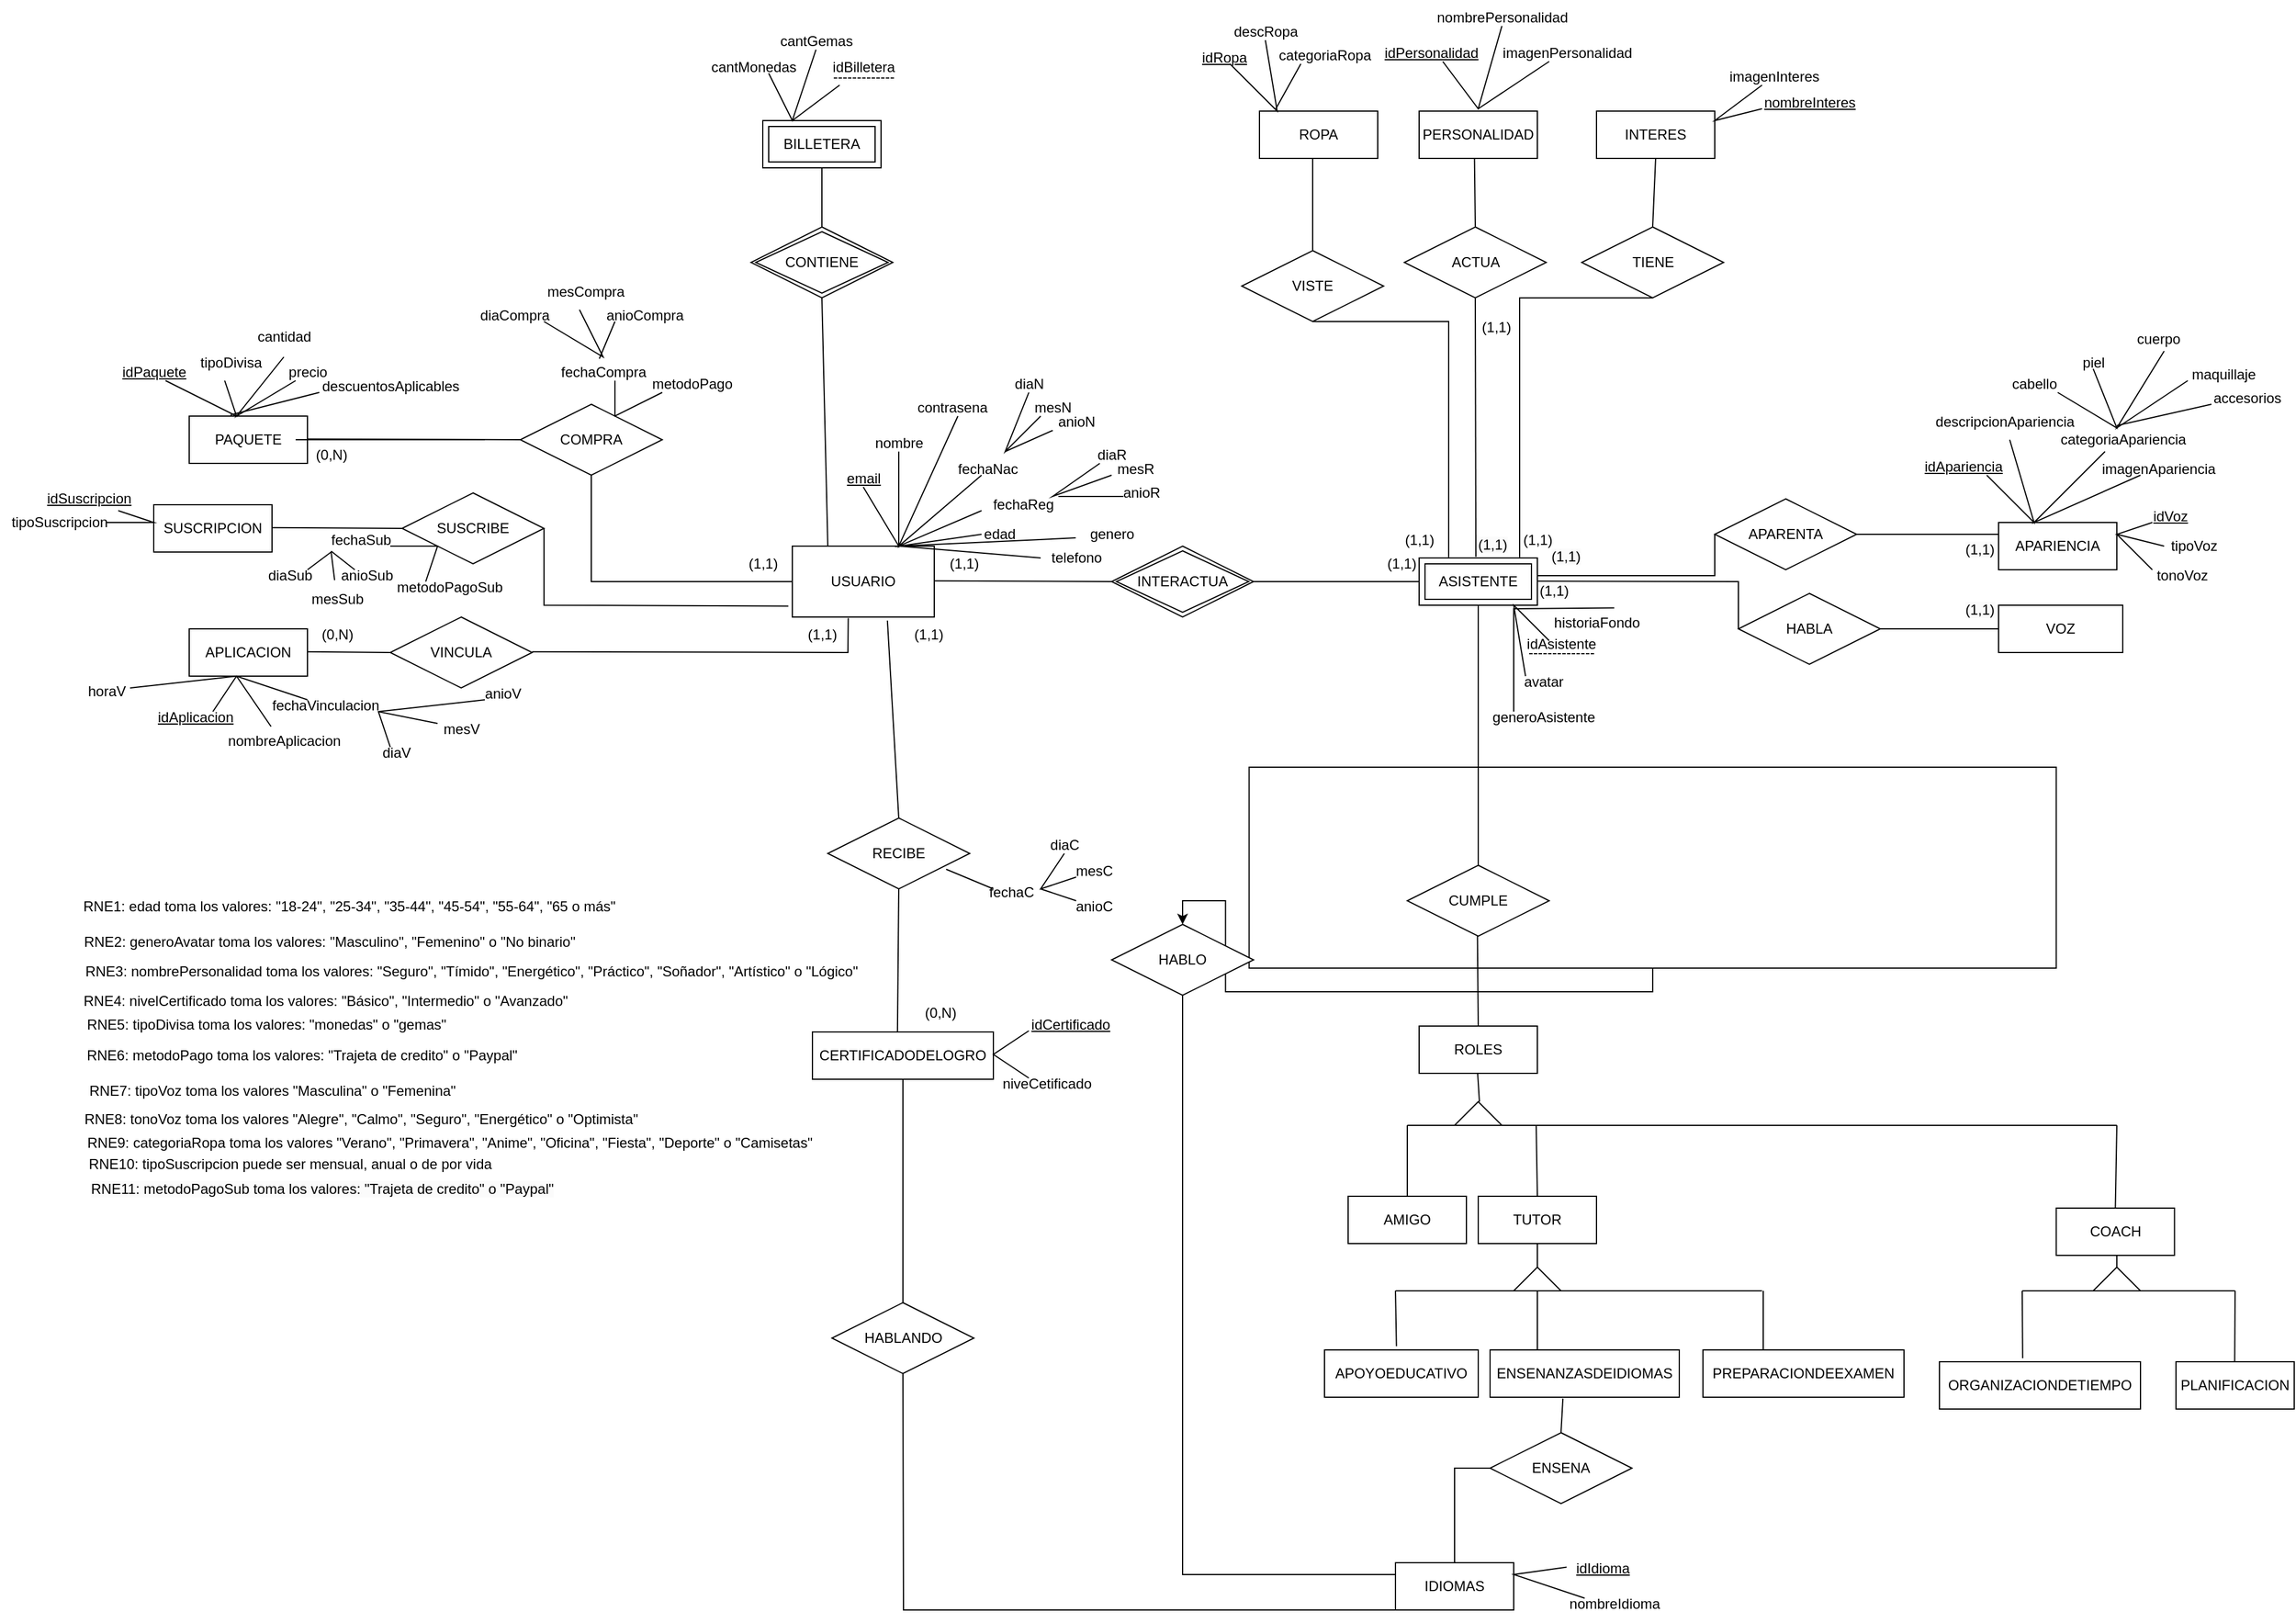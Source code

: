 <mxfile version="24.7.17">
  <diagram id="glA3qfK9mWjWR2VQTb70" name="Page-1">
    <mxGraphModel dx="1925" dy="2664" grid="1" gridSize="10" guides="1" tooltips="1" connect="1" arrows="1" fold="1" page="1" pageScale="1" pageWidth="850" pageHeight="1100" math="0" shadow="0">
      <root>
        <mxCell id="0" />
        <mxCell id="1" parent="0" />
        <mxCell id="zM9PvW_izpmIFjeX6-22-40" style="edgeStyle=orthogonalEdgeStyle;rounded=0;orthogonalLoop=1;jettySize=auto;html=1;entryX=0.5;entryY=0;entryDx=0;entryDy=0;" parent="1" source="zM9PvW_izpmIFjeX6-22-38" target="zM9PvW_izpmIFjeX6-22-39" edge="1">
          <mxGeometry relative="1" as="geometry" />
        </mxCell>
        <mxCell id="zM9PvW_izpmIFjeX6-22-38" value="" style="rounded=0;whiteSpace=wrap;html=1;" parent="1" vertex="1">
          <mxGeometry x="826.25" y="-723" width="682.5" height="170" as="geometry" />
        </mxCell>
        <mxCell id="ocONnjmKs5eY3bMZPwjG-1" value="&lt;div&gt;USUARIO&lt;/div&gt;" style="rounded=0;whiteSpace=wrap;html=1;strokeColor=default;" parent="1" vertex="1">
          <mxGeometry x="440" y="-910" width="120" height="60" as="geometry" />
        </mxCell>
        <mxCell id="rTWoYVCPTd-qUIE6REDp-21" value="ASISTENTE" style="shape=ext;margin=3;double=1;whiteSpace=wrap;html=1;align=center;" parent="1" vertex="1">
          <mxGeometry x="970" y="-900" width="100" height="40" as="geometry" />
        </mxCell>
        <mxCell id="rTWoYVCPTd-qUIE6REDp-22" value="INTERACTUA" style="shape=rhombus;double=1;perimeter=rhombusPerimeter;whiteSpace=wrap;html=1;align=center;" parent="1" vertex="1">
          <mxGeometry x="710" y="-910" width="120" height="60" as="geometry" />
        </mxCell>
        <mxCell id="rTWoYVCPTd-qUIE6REDp-25" value="ROLES" style="whiteSpace=wrap;html=1;align=center;" parent="1" vertex="1">
          <mxGeometry x="970" y="-504" width="100" height="40" as="geometry" />
        </mxCell>
        <mxCell id="rTWoYVCPTd-qUIE6REDp-27" value="TUTOR" style="whiteSpace=wrap;html=1;align=center;" parent="1" vertex="1">
          <mxGeometry x="1020" y="-360" width="100" height="40" as="geometry" />
        </mxCell>
        <mxCell id="rTWoYVCPTd-qUIE6REDp-28" value="AMIGO" style="whiteSpace=wrap;html=1;align=center;" parent="1" vertex="1">
          <mxGeometry x="910" y="-360" width="100" height="40" as="geometry" />
        </mxCell>
        <mxCell id="rTWoYVCPTd-qUIE6REDp-29" value="APARIENCIA" style="whiteSpace=wrap;html=1;align=center;" parent="1" vertex="1">
          <mxGeometry x="1460" y="-930" width="100" height="40" as="geometry" />
        </mxCell>
        <mxCell id="rTWoYVCPTd-qUIE6REDp-30" value="VOZ" style="whiteSpace=wrap;html=1;align=center;" parent="1" vertex="1">
          <mxGeometry x="1460" y="-860" width="105" height="40" as="geometry" />
        </mxCell>
        <mxCell id="rTWoYVCPTd-qUIE6REDp-31" value="PERSONALIDAD" style="whiteSpace=wrap;html=1;align=center;" parent="1" vertex="1">
          <mxGeometry x="970" y="-1278" width="100" height="40" as="geometry" />
        </mxCell>
        <mxCell id="rTWoYVCPTd-qUIE6REDp-32" value="INTERES" style="whiteSpace=wrap;html=1;align=center;" parent="1" vertex="1">
          <mxGeometry x="1120" y="-1278" width="100" height="40" as="geometry" />
        </mxCell>
        <mxCell id="rTWoYVCPTd-qUIE6REDp-33" value="IDIOMAS" style="whiteSpace=wrap;html=1;align=center;" parent="1" vertex="1">
          <mxGeometry x="950" y="-50" width="100" height="40" as="geometry" />
        </mxCell>
        <mxCell id="rTWoYVCPTd-qUIE6REDp-34" value="ROPA" style="whiteSpace=wrap;html=1;align=center;" parent="1" vertex="1">
          <mxGeometry x="835" y="-1278" width="100" height="40" as="geometry" />
        </mxCell>
        <mxCell id="rTWoYVCPTd-qUIE6REDp-36" value="HABLA" style="shape=rhombus;perimeter=rhombusPerimeter;whiteSpace=wrap;html=1;align=center;" parent="1" vertex="1">
          <mxGeometry x="1240" y="-870" width="120" height="60" as="geometry" />
        </mxCell>
        <mxCell id="rTWoYVCPTd-qUIE6REDp-42" value="APARENTA" style="shape=rhombus;perimeter=rhombusPerimeter;whiteSpace=wrap;html=1;align=center;" parent="1" vertex="1">
          <mxGeometry x="1220" y="-950" width="120" height="60" as="geometry" />
        </mxCell>
        <mxCell id="rTWoYVCPTd-qUIE6REDp-46" value="VISTE" style="shape=rhombus;perimeter=rhombusPerimeter;whiteSpace=wrap;html=1;align=center;" parent="1" vertex="1">
          <mxGeometry x="820" y="-1160" width="120" height="60" as="geometry" />
        </mxCell>
        <mxCell id="rTWoYVCPTd-qUIE6REDp-50" value="TIENE" style="shape=rhombus;perimeter=rhombusPerimeter;whiteSpace=wrap;html=1;align=center;" parent="1" vertex="1">
          <mxGeometry x="1107.5" y="-1180" width="120" height="60" as="geometry" />
        </mxCell>
        <mxCell id="rTWoYVCPTd-qUIE6REDp-53" value="ACTUA" style="shape=rhombus;perimeter=rhombusPerimeter;whiteSpace=wrap;html=1;align=center;" parent="1" vertex="1">
          <mxGeometry x="957.5" y="-1180" width="120" height="60" as="geometry" />
        </mxCell>
        <mxCell id="rTWoYVCPTd-qUIE6REDp-56" value="CUMPLE" style="shape=rhombus;perimeter=rhombusPerimeter;whiteSpace=wrap;html=1;align=center;" parent="1" vertex="1">
          <mxGeometry x="960" y="-640" width="120" height="60" as="geometry" />
        </mxCell>
        <mxCell id="rTWoYVCPTd-qUIE6REDp-61" value="COACH" style="whiteSpace=wrap;html=1;align=center;" parent="1" vertex="1">
          <mxGeometry x="1508.75" y="-350" width="100" height="40" as="geometry" />
        </mxCell>
        <mxCell id="rTWoYVCPTd-qUIE6REDp-63" value="PREPARACIONDEEXAMEN" style="whiteSpace=wrap;html=1;align=center;" parent="1" vertex="1">
          <mxGeometry x="1210" y="-230" width="170" height="40" as="geometry" />
        </mxCell>
        <mxCell id="rTWoYVCPTd-qUIE6REDp-64" value="ORGANIZACIONDETIEMPO" style="whiteSpace=wrap;html=1;align=center;" parent="1" vertex="1">
          <mxGeometry x="1410" y="-220" width="170" height="40" as="geometry" />
        </mxCell>
        <mxCell id="rTWoYVCPTd-qUIE6REDp-65" value="PLANIFICACION" style="whiteSpace=wrap;html=1;align=center;" parent="1" vertex="1">
          <mxGeometry x="1610" y="-220" width="100" height="40" as="geometry" />
        </mxCell>
        <mxCell id="rTWoYVCPTd-qUIE6REDp-66" value="ENSENANZASDEIDIOMAS" style="whiteSpace=wrap;html=1;align=center;" parent="1" vertex="1">
          <mxGeometry x="1030" y="-230" width="160" height="40" as="geometry" />
        </mxCell>
        <mxCell id="rTWoYVCPTd-qUIE6REDp-67" value="APOYOEDUCATIVO" style="whiteSpace=wrap;html=1;align=center;" parent="1" vertex="1">
          <mxGeometry x="890" y="-230" width="130" height="40" as="geometry" />
        </mxCell>
        <mxCell id="rTWoYVCPTd-qUIE6REDp-73" value="ENSENA" style="shape=rhombus;perimeter=rhombusPerimeter;whiteSpace=wrap;html=1;align=center;" parent="1" vertex="1">
          <mxGeometry x="1030" y="-160" width="120" height="60" as="geometry" />
        </mxCell>
        <mxCell id="xiUm4P153vPyHrwuNTw2-5" value="SUSCRIPCION" style="whiteSpace=wrap;html=1;align=center;" parent="1" vertex="1">
          <mxGeometry x="-100" y="-945" width="100" height="40" as="geometry" />
        </mxCell>
        <mxCell id="xiUm4P153vPyHrwuNTw2-6" value="PAQUETE" style="whiteSpace=wrap;html=1;align=center;" parent="1" vertex="1">
          <mxGeometry x="-70" y="-1020" width="100" height="40" as="geometry" />
        </mxCell>
        <mxCell id="xiUm4P153vPyHrwuNTw2-8" value="COMPRA" style="shape=rhombus;perimeter=rhombusPerimeter;whiteSpace=wrap;html=1;align=center;" parent="1" vertex="1">
          <mxGeometry x="210" y="-1030" width="120" height="60" as="geometry" />
        </mxCell>
        <mxCell id="xiUm4P153vPyHrwuNTw2-14" value="APLICACION" style="whiteSpace=wrap;html=1;align=center;" parent="1" vertex="1">
          <mxGeometry x="-70" y="-840" width="100" height="40" as="geometry" />
        </mxCell>
        <mxCell id="xiUm4P153vPyHrwuNTw2-15" value="VINCULA" style="shape=rhombus;perimeter=rhombusPerimeter;whiteSpace=wrap;html=1;align=center;" parent="1" vertex="1">
          <mxGeometry x="100" y="-850" width="120" height="60" as="geometry" />
        </mxCell>
        <mxCell id="zM9PvW_izpmIFjeX6-22-2" value="(1,1)" style="text;html=1;align=center;verticalAlign=middle;resizable=0;points=[];autosize=1;strokeColor=none;fillColor=none;" parent="1" vertex="1">
          <mxGeometry x="560" y="-910" width="50" height="30" as="geometry" />
        </mxCell>
        <mxCell id="zM9PvW_izpmIFjeX6-22-3" value="(1,1)" style="text;html=1;align=center;verticalAlign=middle;resizable=0;points=[];autosize=1;strokeColor=none;fillColor=none;" parent="1" vertex="1">
          <mxGeometry x="390" y="-910" width="50" height="30" as="geometry" />
        </mxCell>
        <mxCell id="zM9PvW_izpmIFjeX6-22-8" value="(1,1)" style="text;html=1;align=center;verticalAlign=middle;resizable=0;points=[];autosize=1;strokeColor=none;fillColor=none;" parent="1" vertex="1">
          <mxGeometry x="440" y="-850" width="50" height="30" as="geometry" />
        </mxCell>
        <mxCell id="zM9PvW_izpmIFjeX6-22-9" value="(0,N)" style="text;html=1;align=center;verticalAlign=middle;resizable=0;points=[];autosize=1;strokeColor=none;fillColor=none;" parent="1" vertex="1">
          <mxGeometry x="30" y="-850" width="50" height="30" as="geometry" />
        </mxCell>
        <mxCell id="zM9PvW_izpmIFjeX6-22-11" value="(1,1)" style="text;html=1;align=center;verticalAlign=middle;resizable=0;points=[];autosize=1;strokeColor=none;fillColor=none;" parent="1" vertex="1">
          <mxGeometry x="930" y="-910" width="50" height="30" as="geometry" />
        </mxCell>
        <mxCell id="zM9PvW_izpmIFjeX6-22-13" value="(1,1)" style="text;html=1;align=center;verticalAlign=middle;resizable=0;points=[];autosize=1;strokeColor=none;fillColor=none;" parent="1" vertex="1">
          <mxGeometry x="1010" y="-1110" width="50" height="30" as="geometry" />
        </mxCell>
        <mxCell id="zM9PvW_izpmIFjeX6-22-20" value="(1,1)" style="text;html=1;align=center;verticalAlign=middle;resizable=0;points=[];autosize=1;strokeColor=none;fillColor=none;" parent="1" vertex="1">
          <mxGeometry x="945" y="-930" width="50" height="30" as="geometry" />
        </mxCell>
        <mxCell id="zM9PvW_izpmIFjeX6-22-21" value="(1,1)" style="text;html=1;align=center;verticalAlign=middle;resizable=0;points=[];autosize=1;strokeColor=none;fillColor=none;" parent="1" vertex="1">
          <mxGeometry x="1045" y="-930" width="50" height="30" as="geometry" />
        </mxCell>
        <mxCell id="zM9PvW_izpmIFjeX6-22-31" value="&lt;span style=&quot;color: rgb(0, 0, 0); font-family: Helvetica; font-size: 12px; font-style: normal; font-variant-ligatures: normal; font-variant-caps: normal; font-weight: 400; letter-spacing: normal; orphans: 2; text-align: center; text-indent: 0px; text-transform: none; widows: 2; word-spacing: 0px; -webkit-text-stroke-width: 0px; white-space: nowrap; background-color: rgb(251, 251, 251); text-decoration-thickness: initial; text-decoration-style: initial; text-decoration-color: initial; display: inline !important; float: none;&quot;&gt;(1,1)&lt;/span&gt;" style="text;whiteSpace=wrap;html=1;" parent="1" vertex="1">
          <mxGeometry x="1430" y="-870" width="60" height="40" as="geometry" />
        </mxCell>
        <mxCell id="zM9PvW_izpmIFjeX6-22-32" value="&#xa;&lt;span style=&quot;color: rgb(0, 0, 0); font-family: Helvetica; font-size: 12px; font-style: normal; font-variant-ligatures: normal; font-variant-caps: normal; font-weight: 400; letter-spacing: normal; orphans: 2; text-align: center; text-indent: 0px; text-transform: none; widows: 2; word-spacing: 0px; -webkit-text-stroke-width: 0px; white-space: nowrap; background-color: rgb(251, 251, 251); text-decoration-thickness: initial; text-decoration-style: initial; text-decoration-color: initial; display: inline !important; float: none;&quot;&gt;(1,1)&lt;/span&gt;&#xa;&#xa;" style="text;whiteSpace=wrap;html=1;" parent="1" vertex="1">
          <mxGeometry x="1070" y="-900" width="60" height="40" as="geometry" />
        </mxCell>
        <mxCell id="zM9PvW_izpmIFjeX6-22-33" value="&lt;span style=&quot;color: rgb(0, 0, 0); font-family: Helvetica; font-size: 12px; font-style: normal; font-variant-ligatures: normal; font-variant-caps: normal; font-weight: 400; letter-spacing: normal; orphans: 2; text-align: center; text-indent: 0px; text-transform: none; widows: 2; word-spacing: 0px; -webkit-text-stroke-width: 0px; white-space: nowrap; background-color: rgb(251, 251, 251); text-decoration-thickness: initial; text-decoration-style: initial; text-decoration-color: initial; display: inline !important; float: none;&quot;&gt;(1,1)&lt;/span&gt;" style="text;whiteSpace=wrap;html=1;" parent="1" vertex="1">
          <mxGeometry x="1080" y="-915" width="60" height="40" as="geometry" />
        </mxCell>
        <mxCell id="zM9PvW_izpmIFjeX6-22-34" value="&#xa;&lt;span style=&quot;color: rgb(0, 0, 0); font-family: Helvetica; font-size: 12px; font-style: normal; font-variant-ligatures: normal; font-variant-caps: normal; font-weight: 400; letter-spacing: normal; orphans: 2; text-align: center; text-indent: 0px; text-transform: none; widows: 2; word-spacing: 0px; -webkit-text-stroke-width: 0px; white-space: nowrap; background-color: rgb(251, 251, 251); text-decoration-thickness: initial; text-decoration-style: initial; text-decoration-color: initial; display: inline !important; float: none;&quot;&gt;(1,1)&lt;/span&gt;&#xa;&#xa;" style="text;whiteSpace=wrap;html=1;" parent="1" vertex="1">
          <mxGeometry x="1430" y="-935" width="60" height="40" as="geometry" />
        </mxCell>
        <mxCell id="zM9PvW_izpmIFjeX6-22-35" value="&lt;span style=&quot;color: rgb(0, 0, 0); font-family: Helvetica; font-size: 12px; font-style: normal; font-variant-ligatures: normal; font-variant-caps: normal; font-weight: 400; letter-spacing: normal; orphans: 2; text-align: center; text-indent: 0px; text-transform: none; widows: 2; word-spacing: 0px; -webkit-text-stroke-width: 0px; white-space: nowrap; background-color: rgb(251, 251, 251); text-decoration-thickness: initial; text-decoration-style: initial; text-decoration-color: initial; display: inline !important; float: none;&quot;&gt;(1,1)&lt;/span&gt;" style="text;whiteSpace=wrap;html=1;" parent="1" vertex="1">
          <mxGeometry x="1017.5" y="-925" width="60" height="40" as="geometry" />
        </mxCell>
        <mxCell id="zM9PvW_izpmIFjeX6-22-39" value="HABLO" style="shape=rhombus;perimeter=rhombusPerimeter;whiteSpace=wrap;html=1;align=center;" parent="1" vertex="1">
          <mxGeometry x="710" y="-590" width="120" height="60" as="geometry" />
        </mxCell>
        <mxCell id="zM9PvW_izpmIFjeX6-22-42" value="CERTIFICADODELOGRO" style="whiteSpace=wrap;html=1;align=center;" parent="1" vertex="1">
          <mxGeometry x="457" y="-499" width="153" height="40" as="geometry" />
        </mxCell>
        <mxCell id="zM9PvW_izpmIFjeX6-22-43" value="HABLANDO" style="shape=rhombus;perimeter=rhombusPerimeter;whiteSpace=wrap;html=1;align=center;" parent="1" vertex="1">
          <mxGeometry x="473.5" y="-270" width="120" height="60" as="geometry" />
        </mxCell>
        <mxCell id="zM9PvW_izpmIFjeX6-22-47" value="RECIBE" style="shape=rhombus;perimeter=rhombusPerimeter;whiteSpace=wrap;html=1;align=center;" parent="1" vertex="1">
          <mxGeometry x="470" y="-680" width="120" height="60" as="geometry" />
        </mxCell>
        <mxCell id="zM9PvW_izpmIFjeX6-22-50" value="(1,1)" style="text;html=1;align=center;verticalAlign=middle;resizable=0;points=[];autosize=1;strokeColor=none;fillColor=none;" parent="1" vertex="1">
          <mxGeometry x="530" y="-850" width="50" height="30" as="geometry" />
        </mxCell>
        <mxCell id="zM9PvW_izpmIFjeX6-22-51" value="(0,N)" style="text;html=1;align=center;verticalAlign=middle;resizable=0;points=[];autosize=1;strokeColor=none;fillColor=none;" parent="1" vertex="1">
          <mxGeometry x="540" y="-530" width="50" height="30" as="geometry" />
        </mxCell>
        <mxCell id="kwDu7QGFgfub06rNrpmQ-32" value="anioN" style="text;html=1;align=center;verticalAlign=middle;resizable=0;points=[];autosize=1;strokeColor=none;fillColor=none;" parent="1" vertex="1">
          <mxGeometry x="655" y="-1030" width="50" height="30" as="geometry" />
        </mxCell>
        <mxCell id="kwDu7QGFgfub06rNrpmQ-34" value="" style="endArrow=none;html=1;rounded=0;" parent="1" edge="1">
          <mxGeometry relative="1" as="geometry">
            <mxPoint x="500" y="-960" as="sourcePoint" />
            <mxPoint x="530" y="-990" as="targetPoint" />
            <Array as="points">
              <mxPoint x="530" y="-910" />
            </Array>
          </mxGeometry>
        </mxCell>
        <mxCell id="kwDu7QGFgfub06rNrpmQ-37" value="&lt;u&gt;email&lt;/u&gt;" style="text;html=1;align=center;verticalAlign=middle;resizable=0;points=[];autosize=1;strokeColor=none;fillColor=none;" parent="1" vertex="1">
          <mxGeometry x="475" y="-982" width="50" height="30" as="geometry" />
        </mxCell>
        <mxCell id="kwDu7QGFgfub06rNrpmQ-38" value="nombre" style="text;html=1;align=center;verticalAlign=middle;resizable=0;points=[];autosize=1;strokeColor=none;fillColor=none;" parent="1" vertex="1">
          <mxGeometry x="500" y="-1012" width="60" height="30" as="geometry" />
        </mxCell>
        <mxCell id="kwDu7QGFgfub06rNrpmQ-39" value="" style="endArrow=none;html=1;rounded=0;" parent="1" edge="1">
          <mxGeometry relative="1" as="geometry">
            <mxPoint x="600" y="-970" as="sourcePoint" />
            <mxPoint x="580" y="-1020" as="targetPoint" />
            <Array as="points">
              <mxPoint x="530" y="-910" />
            </Array>
          </mxGeometry>
        </mxCell>
        <mxCell id="kwDu7QGFgfub06rNrpmQ-40" value="contrasena" style="text;html=1;align=center;verticalAlign=middle;resizable=0;points=[];autosize=1;strokeColor=none;fillColor=none;" parent="1" vertex="1">
          <mxGeometry x="535" y="-1042" width="80" height="30" as="geometry" />
        </mxCell>
        <mxCell id="kwDu7QGFgfub06rNrpmQ-41" value="fechaNac" style="text;html=1;align=center;verticalAlign=middle;resizable=0;points=[];autosize=1;strokeColor=none;fillColor=none;" parent="1" vertex="1">
          <mxGeometry x="570" y="-990" width="70" height="30" as="geometry" />
        </mxCell>
        <mxCell id="kwDu7QGFgfub06rNrpmQ-42" value="" style="endArrow=none;html=1;rounded=0;" parent="1" edge="1">
          <mxGeometry relative="1" as="geometry">
            <mxPoint x="650" y="-1020" as="sourcePoint" />
            <mxPoint x="640" y="-1040" as="targetPoint" />
            <Array as="points">
              <mxPoint x="620" y="-990" />
            </Array>
          </mxGeometry>
        </mxCell>
        <mxCell id="kwDu7QGFgfub06rNrpmQ-43" value="diaN" style="text;html=1;align=center;verticalAlign=middle;resizable=0;points=[];autosize=1;strokeColor=none;fillColor=none;" parent="1" vertex="1">
          <mxGeometry x="615" y="-1062" width="50" height="30" as="geometry" />
        </mxCell>
        <mxCell id="kwDu7QGFgfub06rNrpmQ-44" value="mesN" style="text;html=1;align=center;verticalAlign=middle;resizable=0;points=[];autosize=1;strokeColor=none;fillColor=none;" parent="1" vertex="1">
          <mxGeometry x="635" y="-1042" width="50" height="30" as="geometry" />
        </mxCell>
        <mxCell id="kwDu7QGFgfub06rNrpmQ-45" value="" style="endArrow=none;html=1;rounded=0;entryX=0.504;entryY=1.137;entryDx=0;entryDy=0;entryPerimeter=0;" parent="1" target="kwDu7QGFgfub06rNrpmQ-44" edge="1">
          <mxGeometry relative="1" as="geometry">
            <mxPoint x="620" y="-990" as="sourcePoint" />
            <mxPoint x="780" y="-990" as="targetPoint" />
          </mxGeometry>
        </mxCell>
        <mxCell id="kwDu7QGFgfub06rNrpmQ-46" value="" style="endArrow=none;html=1;rounded=0;" parent="1" edge="1">
          <mxGeometry relative="1" as="geometry">
            <mxPoint x="600" y="-940" as="sourcePoint" />
            <mxPoint x="600" y="-920" as="targetPoint" />
            <Array as="points">
              <mxPoint x="530" y="-910" />
            </Array>
          </mxGeometry>
        </mxCell>
        <mxCell id="kwDu7QGFgfub06rNrpmQ-47" value="fechaReg" style="text;html=1;align=center;verticalAlign=middle;resizable=0;points=[];autosize=1;strokeColor=none;fillColor=none;" parent="1" vertex="1">
          <mxGeometry x="600" y="-960" width="70" height="30" as="geometry" />
        </mxCell>
        <mxCell id="kwDu7QGFgfub06rNrpmQ-49" value="" style="endArrow=none;html=1;rounded=0;" parent="1" edge="1">
          <mxGeometry relative="1" as="geometry">
            <mxPoint x="700" y="-980" as="sourcePoint" />
            <mxPoint x="710" y="-970" as="targetPoint" />
            <Array as="points">
              <mxPoint x="660" y="-952" />
            </Array>
          </mxGeometry>
        </mxCell>
        <mxCell id="kwDu7QGFgfub06rNrpmQ-50" value="diaR" style="text;html=1;align=center;verticalAlign=middle;resizable=0;points=[];autosize=1;strokeColor=none;fillColor=none;" parent="1" vertex="1">
          <mxGeometry x="685" y="-1002" width="50" height="30" as="geometry" />
        </mxCell>
        <mxCell id="kwDu7QGFgfub06rNrpmQ-51" value="mesR" style="text;html=1;align=center;verticalAlign=middle;resizable=0;points=[];autosize=1;strokeColor=none;fillColor=none;" parent="1" vertex="1">
          <mxGeometry x="705" y="-990" width="50" height="30" as="geometry" />
        </mxCell>
        <mxCell id="kwDu7QGFgfub06rNrpmQ-52" value="" style="endArrow=none;html=1;rounded=0;" parent="1" edge="1">
          <mxGeometry relative="1" as="geometry">
            <mxPoint x="665" y="-952" as="sourcePoint" />
            <mxPoint x="720" y="-952" as="targetPoint" />
          </mxGeometry>
        </mxCell>
        <mxCell id="kwDu7QGFgfub06rNrpmQ-53" value="anioR" style="text;html=1;align=center;verticalAlign=middle;resizable=0;points=[];autosize=1;strokeColor=none;fillColor=none;" parent="1" vertex="1">
          <mxGeometry x="710" y="-970" width="50" height="30" as="geometry" />
        </mxCell>
        <mxCell id="kwDu7QGFgfub06rNrpmQ-54" value="edad" style="text;html=1;align=center;verticalAlign=middle;resizable=0;points=[];autosize=1;strokeColor=none;fillColor=none;" parent="1" vertex="1">
          <mxGeometry x="590" y="-935" width="50" height="30" as="geometry" />
        </mxCell>
        <mxCell id="kwDu7QGFgfub06rNrpmQ-55" value="" style="endArrow=none;html=1;rounded=0;exitX=0.495;exitY=-0.065;exitDx=0;exitDy=0;exitPerimeter=0;" parent="1" source="kwDu7QGFgfub06rNrpmQ-56" edge="1">
          <mxGeometry relative="1" as="geometry">
            <mxPoint x="670" y="-910" as="sourcePoint" />
            <mxPoint x="650" y="-900" as="targetPoint" />
            <Array as="points">
              <mxPoint x="530" y="-910" />
            </Array>
          </mxGeometry>
        </mxCell>
        <mxCell id="kwDu7QGFgfub06rNrpmQ-56" value="telefono" style="text;html=1;align=center;verticalAlign=middle;resizable=0;points=[];autosize=1;strokeColor=none;fillColor=none;" parent="1" vertex="1">
          <mxGeometry x="645" y="-915" width="70" height="30" as="geometry" />
        </mxCell>
        <mxCell id="kwDu7QGFgfub06rNrpmQ-57" value="genero" style="text;html=1;align=center;verticalAlign=middle;resizable=0;points=[];autosize=1;strokeColor=none;fillColor=none;" parent="1" vertex="1">
          <mxGeometry x="680" y="-935" width="60" height="30" as="geometry" />
        </mxCell>
        <mxCell id="kwDu7QGFgfub06rNrpmQ-59" value="" style="endArrow=none;html=1;rounded=0;entryX=0.068;entryY=0.46;entryDx=0;entryDy=0;entryPerimeter=0;" parent="1" target="kwDu7QGFgfub06rNrpmQ-60" edge="1">
          <mxGeometry relative="1" as="geometry">
            <mxPoint x="1110" y="-20" as="sourcePoint" />
            <mxPoint x="1100" y="-40" as="targetPoint" />
            <Array as="points">
              <mxPoint x="1050" y="-40" />
            </Array>
          </mxGeometry>
        </mxCell>
        <mxCell id="kwDu7QGFgfub06rNrpmQ-60" value="&lt;u&gt;idIdioma&lt;/u&gt;" style="text;html=1;align=center;verticalAlign=middle;resizable=0;points=[];autosize=1;strokeColor=none;fillColor=none;" parent="1" vertex="1">
          <mxGeometry x="1090" y="-60" width="70" height="30" as="geometry" />
        </mxCell>
        <mxCell id="kwDu7QGFgfub06rNrpmQ-61" value="nombreIdioma" style="text;html=1;align=center;verticalAlign=middle;resizable=0;points=[];autosize=1;strokeColor=none;fillColor=none;" parent="1" vertex="1">
          <mxGeometry x="1085" y="-30" width="100" height="30" as="geometry" />
        </mxCell>
        <mxCell id="kwDu7QGFgfub06rNrpmQ-66" value="RNE1: edad toma los valores: &quot;18-24&quot;, &quot;25-34&quot;, &quot;35-44&quot;, &quot;45-54&quot;, &quot;55-64&quot;, &quot;65 o más&quot;" style="text;html=1;align=center;verticalAlign=middle;resizable=0;points=[];autosize=1;strokeColor=none;fillColor=none;" parent="1" vertex="1">
          <mxGeometry x="-170" y="-620" width="470" height="30" as="geometry" />
        </mxCell>
        <mxCell id="kwDu7QGFgfub06rNrpmQ-68" value="" style="endArrow=none;html=1;rounded=0;" parent="1" edge="1">
          <mxGeometry relative="1" as="geometry">
            <mxPoint x="810" y="-1318" as="sourcePoint" />
            <mxPoint x="840" y="-1338" as="targetPoint" />
            <Array as="points">
              <mxPoint x="850" y="-1278" />
            </Array>
          </mxGeometry>
        </mxCell>
        <mxCell id="kwDu7QGFgfub06rNrpmQ-69" value="&lt;u&gt;idRopa&lt;/u&gt;" style="text;html=1;align=center;verticalAlign=middle;resizable=0;points=[];autosize=1;strokeColor=none;fillColor=none;" parent="1" vertex="1">
          <mxGeometry x="775" y="-1338" width="60" height="30" as="geometry" />
        </mxCell>
        <mxCell id="kwDu7QGFgfub06rNrpmQ-70" value="descRopa" style="text;html=1;align=center;verticalAlign=middle;resizable=0;points=[];autosize=1;strokeColor=none;fillColor=none;" parent="1" vertex="1">
          <mxGeometry x="800" y="-1360" width="80" height="30" as="geometry" />
        </mxCell>
        <mxCell id="kwDu7QGFgfub06rNrpmQ-71" value="" style="endArrow=none;html=1;rounded=0;exitX=0.138;exitY=-0.047;exitDx=0;exitDy=0;exitPerimeter=0;" parent="1" source="rTWoYVCPTd-qUIE6REDp-34" edge="1">
          <mxGeometry relative="1" as="geometry">
            <mxPoint x="760" y="-1258" as="sourcePoint" />
            <mxPoint x="870" y="-1318" as="targetPoint" />
          </mxGeometry>
        </mxCell>
        <mxCell id="kwDu7QGFgfub06rNrpmQ-72" value="categoriaRopa" style="text;html=1;align=center;verticalAlign=middle;resizable=0;points=[];autosize=1;strokeColor=none;fillColor=none;" parent="1" vertex="1">
          <mxGeometry x="840" y="-1340" width="100" height="30" as="geometry" />
        </mxCell>
        <mxCell id="kwDu7QGFgfub06rNrpmQ-73" value="" style="endArrow=none;html=1;rounded=0;" parent="1" target="kwDu7QGFgfub06rNrpmQ-75" edge="1">
          <mxGeometry relative="1" as="geometry">
            <mxPoint x="1450" y="-970" as="sourcePoint" />
            <mxPoint x="1480" y="-990" as="targetPoint" />
            <Array as="points">
              <mxPoint x="1490" y="-930" />
            </Array>
          </mxGeometry>
        </mxCell>
        <mxCell id="kwDu7QGFgfub06rNrpmQ-74" value="&lt;u&gt;idApariencia&lt;/u&gt;" style="text;html=1;align=center;verticalAlign=middle;resizable=0;points=[];autosize=1;strokeColor=none;fillColor=none;" parent="1" vertex="1">
          <mxGeometry x="1385" y="-992" width="90" height="30" as="geometry" />
        </mxCell>
        <mxCell id="kwDu7QGFgfub06rNrpmQ-75" value="descripcionApariencia" style="text;html=1;align=center;verticalAlign=middle;resizable=0;points=[];autosize=1;strokeColor=none;fillColor=none;" parent="1" vertex="1">
          <mxGeometry x="1395" y="-1030" width="140" height="30" as="geometry" />
        </mxCell>
        <mxCell id="kwDu7QGFgfub06rNrpmQ-76" value="" style="endArrow=none;html=1;rounded=0;" parent="1" edge="1">
          <mxGeometry relative="1" as="geometry">
            <mxPoint x="1580" y="-970" as="sourcePoint" />
            <mxPoint x="1550" y="-990" as="targetPoint" />
            <Array as="points">
              <mxPoint x="1490" y="-930" />
            </Array>
          </mxGeometry>
        </mxCell>
        <mxCell id="kwDu7QGFgfub06rNrpmQ-77" value="categoriaApariencia" style="text;html=1;align=center;verticalAlign=middle;resizable=0;points=[];autosize=1;strokeColor=none;fillColor=none;" parent="1" vertex="1">
          <mxGeometry x="1500" y="-1015" width="130" height="30" as="geometry" />
        </mxCell>
        <mxCell id="kwDu7QGFgfub06rNrpmQ-78" value="" style="endArrow=none;html=1;rounded=0;" parent="1" edge="1">
          <mxGeometry relative="1" as="geometry">
            <mxPoint x="1620" y="-1050" as="sourcePoint" />
            <mxPoint x="1600" y="-1075" as="targetPoint" />
            <Array as="points">
              <mxPoint x="1560" y="-1010" />
            </Array>
          </mxGeometry>
        </mxCell>
        <mxCell id="kwDu7QGFgfub06rNrpmQ-79" value="" style="endArrow=none;html=1;rounded=0;" parent="1" edge="1">
          <mxGeometry relative="1" as="geometry">
            <mxPoint x="1510" y="-1040" as="sourcePoint" />
            <mxPoint x="1540" y="-1060" as="targetPoint" />
            <Array as="points">
              <mxPoint x="1560" y="-1010" />
            </Array>
          </mxGeometry>
        </mxCell>
        <mxCell id="kwDu7QGFgfub06rNrpmQ-80" value="cabello" style="text;html=1;align=center;verticalAlign=middle;resizable=0;points=[];autosize=1;strokeColor=none;fillColor=none;" parent="1" vertex="1">
          <mxGeometry x="1460" y="-1062" width="60" height="30" as="geometry" />
        </mxCell>
        <mxCell id="kwDu7QGFgfub06rNrpmQ-81" value="piel" style="text;html=1;align=center;verticalAlign=middle;resizable=0;points=[];autosize=1;strokeColor=none;fillColor=none;" parent="1" vertex="1">
          <mxGeometry x="1520" y="-1080" width="40" height="30" as="geometry" />
        </mxCell>
        <mxCell id="kwDu7QGFgfub06rNrpmQ-82" value="cuerpo" style="text;html=1;align=center;verticalAlign=middle;resizable=0;points=[];autosize=1;strokeColor=none;fillColor=none;" parent="1" vertex="1">
          <mxGeometry x="1565" y="-1100" width="60" height="30" as="geometry" />
        </mxCell>
        <mxCell id="kwDu7QGFgfub06rNrpmQ-83" value="maquillaje" style="text;html=1;align=center;verticalAlign=middle;resizable=0;points=[];autosize=1;strokeColor=none;fillColor=none;" parent="1" vertex="1">
          <mxGeometry x="1610" y="-1070" width="80" height="30" as="geometry" />
        </mxCell>
        <mxCell id="kwDu7QGFgfub06rNrpmQ-84" value="" style="endArrow=none;html=1;rounded=0;" parent="1" edge="1">
          <mxGeometry relative="1" as="geometry">
            <mxPoint x="1560" y="-1012" as="sourcePoint" />
            <mxPoint x="1640" y="-1030" as="targetPoint" />
          </mxGeometry>
        </mxCell>
        <mxCell id="kwDu7QGFgfub06rNrpmQ-85" value="accesorios" style="text;html=1;align=center;verticalAlign=middle;resizable=0;points=[];autosize=1;strokeColor=none;fillColor=none;" parent="1" vertex="1">
          <mxGeometry x="1630" y="-1050" width="80" height="30" as="geometry" />
        </mxCell>
        <mxCell id="kwDu7QGFgfub06rNrpmQ-87" value="imagenApariencia" style="text;html=1;align=center;verticalAlign=middle;resizable=0;points=[];autosize=1;strokeColor=none;fillColor=none;" parent="1" vertex="1">
          <mxGeometry x="1535" y="-990" width="120" height="30" as="geometry" />
        </mxCell>
        <mxCell id="8zz4lnmFzRm-n-Ie_qeK-1" value="" style="endArrow=none;html=1;rounded=0;" parent="1" edge="1">
          <mxGeometry relative="1" as="geometry">
            <mxPoint x="1060" y="-800" as="sourcePoint" />
            <mxPoint x="1080" y="-830" as="targetPoint" />
            <Array as="points">
              <mxPoint x="1050" y="-860" />
            </Array>
          </mxGeometry>
        </mxCell>
        <mxCell id="8zz4lnmFzRm-n-Ie_qeK-2" value="idAsistente" style="text;html=1;align=center;verticalAlign=middle;resizable=0;points=[];autosize=1;strokeColor=none;fillColor=none;" parent="1" vertex="1">
          <mxGeometry x="1050" y="-842" width="80" height="30" as="geometry" />
        </mxCell>
        <mxCell id="8zz4lnmFzRm-n-Ie_qeK-3" value="--------------" style="text;html=1;align=center;verticalAlign=middle;resizable=0;points=[];autosize=1;strokeColor=none;fillColor=none;" parent="1" vertex="1">
          <mxGeometry x="1050" y="-835" width="80" height="30" as="geometry" />
        </mxCell>
        <mxCell id="8zz4lnmFzRm-n-Ie_qeK-4" value="avatar" style="text;html=1;align=center;verticalAlign=middle;resizable=0;points=[];autosize=1;strokeColor=none;fillColor=none;" parent="1" vertex="1">
          <mxGeometry x="1045" y="-810" width="60" height="30" as="geometry" />
        </mxCell>
        <mxCell id="8zz4lnmFzRm-n-Ie_qeK-5" value="" style="endArrow=none;html=1;rounded=0;entryX=0.65;entryY=0.073;entryDx=0;entryDy=0;entryPerimeter=0;" parent="1" target="8zz4lnmFzRm-n-Ie_qeK-7" edge="1">
          <mxGeometry relative="1" as="geometry">
            <mxPoint x="1050" y="-770" as="sourcePoint" />
            <mxPoint x="1040" y="-820" as="targetPoint" />
            <Array as="points">
              <mxPoint x="1050" y="-857" />
            </Array>
          </mxGeometry>
        </mxCell>
        <mxCell id="8zz4lnmFzRm-n-Ie_qeK-6" value="generoAsistente" style="text;html=1;align=center;verticalAlign=middle;resizable=0;points=[];autosize=1;strokeColor=none;fillColor=none;" parent="1" vertex="1">
          <mxGeometry x="1020" y="-780" width="110" height="30" as="geometry" />
        </mxCell>
        <mxCell id="8zz4lnmFzRm-n-Ie_qeK-7" value="historiaFondo" style="text;html=1;align=center;verticalAlign=middle;resizable=0;points=[];autosize=1;strokeColor=none;fillColor=none;" parent="1" vertex="1">
          <mxGeometry x="1070" y="-860" width="100" height="30" as="geometry" />
        </mxCell>
        <mxCell id="8zz4lnmFzRm-n-Ie_qeK-8" value="RNE2: generoAvatar toma los valores: &quot;Masculino&quot;, &quot;Femenino&quot; o &quot;No binario&quot;&amp;nbsp;" style="text;html=1;align=center;verticalAlign=middle;resizable=0;points=[];autosize=1;strokeColor=none;fillColor=none;" parent="1" vertex="1">
          <mxGeometry x="-170" y="-590" width="440" height="30" as="geometry" />
        </mxCell>
        <mxCell id="8zz4lnmFzRm-n-Ie_qeK-10" value="" style="endArrow=none;html=1;rounded=0;" parent="1" edge="1">
          <mxGeometry relative="1" as="geometry">
            <mxPoint x="990" y="-1320" as="sourcePoint" />
            <mxPoint x="1040" y="-1350" as="targetPoint" />
            <Array as="points">
              <mxPoint x="1020" y="-1280" />
            </Array>
          </mxGeometry>
        </mxCell>
        <mxCell id="8zz4lnmFzRm-n-Ie_qeK-11" value="&lt;u&gt;idPersonalidad&lt;/u&gt;" style="text;html=1;align=center;verticalAlign=middle;resizable=0;points=[];autosize=1;strokeColor=none;fillColor=none;" parent="1" vertex="1">
          <mxGeometry x="930" y="-1342" width="100" height="30" as="geometry" />
        </mxCell>
        <mxCell id="8zz4lnmFzRm-n-Ie_qeK-12" value="nombrePersonalidad" style="text;html=1;align=center;verticalAlign=middle;resizable=0;points=[];autosize=1;strokeColor=none;fillColor=none;" parent="1" vertex="1">
          <mxGeometry x="975" y="-1372" width="130" height="30" as="geometry" />
        </mxCell>
        <mxCell id="8zz4lnmFzRm-n-Ie_qeK-13" value="" style="endArrow=none;html=1;rounded=0;" parent="1" edge="1">
          <mxGeometry relative="1" as="geometry">
            <mxPoint x="1020" y="-1280" as="sourcePoint" />
            <mxPoint x="1080" y="-1320" as="targetPoint" />
          </mxGeometry>
        </mxCell>
        <mxCell id="8zz4lnmFzRm-n-Ie_qeK-14" value="imagenPersonalidad" style="text;html=1;align=center;verticalAlign=middle;resizable=0;points=[];autosize=1;strokeColor=none;fillColor=none;" parent="1" vertex="1">
          <mxGeometry x="1030" y="-1342" width="130" height="30" as="geometry" />
        </mxCell>
        <mxCell id="8zz4lnmFzRm-n-Ie_qeK-15" value="RNE3: nombrePersonalidad toma los valores: &quot;Seguro&quot;, &quot;Tímido&quot;, &quot;Energético&quot;, &quot;Práctico&quot;, &quot;Soñador&quot;, &quot;Artístico&quot; o &quot;Lógico&quot;&amp;nbsp;" style="text;html=1;align=center;verticalAlign=middle;resizable=0;points=[];autosize=1;strokeColor=none;fillColor=none;" parent="1" vertex="1">
          <mxGeometry x="-170" y="-565" width="680" height="30" as="geometry" />
        </mxCell>
        <mxCell id="Vjg7lCMpqtWfoG6Bq155-1" value="" style="endArrow=none;html=1;rounded=0;exitX=0.834;exitY=0.723;exitDx=0;exitDy=0;exitPerimeter=0;" edge="1" parent="1" source="zM9PvW_izpmIFjeX6-22-47">
          <mxGeometry relative="1" as="geometry">
            <mxPoint x="580" y="-620" as="sourcePoint" />
            <mxPoint x="610" y="-620" as="targetPoint" />
          </mxGeometry>
        </mxCell>
        <mxCell id="Vjg7lCMpqtWfoG6Bq155-2" value="fechaC" style="text;html=1;align=center;verticalAlign=middle;resizable=0;points=[];autosize=1;strokeColor=none;fillColor=none;" vertex="1" parent="1">
          <mxGeometry x="595" y="-632" width="60" height="30" as="geometry" />
        </mxCell>
        <mxCell id="Vjg7lCMpqtWfoG6Bq155-3" value="" style="endArrow=none;html=1;rounded=0;" edge="1" parent="1">
          <mxGeometry relative="1" as="geometry">
            <mxPoint x="680" y="-630" as="sourcePoint" />
            <mxPoint x="670" y="-650" as="targetPoint" />
            <Array as="points">
              <mxPoint x="650" y="-620" />
            </Array>
          </mxGeometry>
        </mxCell>
        <mxCell id="Vjg7lCMpqtWfoG6Bq155-4" value="diaC" style="text;html=1;align=center;verticalAlign=middle;resizable=0;points=[];autosize=1;strokeColor=none;fillColor=none;" vertex="1" parent="1">
          <mxGeometry x="645" y="-672" width="50" height="30" as="geometry" />
        </mxCell>
        <mxCell id="Vjg7lCMpqtWfoG6Bq155-5" value="mesC" style="text;html=1;align=center;verticalAlign=middle;resizable=0;points=[];autosize=1;strokeColor=none;fillColor=none;" vertex="1" parent="1">
          <mxGeometry x="670" y="-650" width="50" height="30" as="geometry" />
        </mxCell>
        <mxCell id="Vjg7lCMpqtWfoG6Bq155-6" value="" style="endArrow=none;html=1;rounded=0;" edge="1" parent="1">
          <mxGeometry relative="1" as="geometry">
            <mxPoint x="650" y="-620" as="sourcePoint" />
            <mxPoint x="680" y="-610" as="targetPoint" />
          </mxGeometry>
        </mxCell>
        <mxCell id="Vjg7lCMpqtWfoG6Bq155-7" value="anioC" style="text;html=1;align=center;verticalAlign=middle;resizable=0;points=[];autosize=1;strokeColor=none;fillColor=none;" vertex="1" parent="1">
          <mxGeometry x="670" y="-620" width="50" height="30" as="geometry" />
        </mxCell>
        <mxCell id="Vjg7lCMpqtWfoG6Bq155-8" value="" style="endArrow=none;html=1;rounded=0;" edge="1" parent="1">
          <mxGeometry relative="1" as="geometry">
            <mxPoint x="640" y="-460" as="sourcePoint" />
            <mxPoint x="610" y="-480" as="targetPoint" />
            <Array as="points">
              <mxPoint x="610" y="-480" />
              <mxPoint x="640" y="-500" />
            </Array>
          </mxGeometry>
        </mxCell>
        <mxCell id="Vjg7lCMpqtWfoG6Bq155-10" value="niveCetificado" style="text;html=1;align=center;verticalAlign=middle;resizable=0;points=[];autosize=1;strokeColor=none;fillColor=none;" vertex="1" parent="1">
          <mxGeometry x="605" y="-470" width="100" height="30" as="geometry" />
        </mxCell>
        <mxCell id="Vjg7lCMpqtWfoG6Bq155-11" value="" style="endArrow=none;html=1;rounded=0;entryX=0.41;entryY=0.087;entryDx=0;entryDy=0;entryPerimeter=0;" edge="1" parent="1" target="Vjg7lCMpqtWfoG6Bq155-13">
          <mxGeometry relative="1" as="geometry">
            <mxPoint x="-50" y="-770" as="sourcePoint" />
            <mxPoint x="-10" y="-760" as="targetPoint" />
            <Array as="points">
              <mxPoint x="-30" y="-800" />
            </Array>
          </mxGeometry>
        </mxCell>
        <mxCell id="Vjg7lCMpqtWfoG6Bq155-12" value="&lt;u&gt;idAplicacion&lt;/u&gt;" style="text;html=1;align=center;verticalAlign=middle;resizable=0;points=[];autosize=1;strokeColor=none;fillColor=none;" vertex="1" parent="1">
          <mxGeometry x="-110" y="-780" width="90" height="30" as="geometry" />
        </mxCell>
        <mxCell id="Vjg7lCMpqtWfoG6Bq155-13" value="nombreAplicacion" style="text;html=1;align=center;verticalAlign=middle;resizable=0;points=[];autosize=1;strokeColor=none;fillColor=none;" vertex="1" parent="1">
          <mxGeometry x="-50" y="-760" width="120" height="30" as="geometry" />
        </mxCell>
        <mxCell id="Vjg7lCMpqtWfoG6Bq155-14" value="" style="endArrow=none;html=1;rounded=0;" edge="1" parent="1">
          <mxGeometry relative="1" as="geometry">
            <mxPoint x="-120" y="-790" as="sourcePoint" />
            <mxPoint x="30" y="-780" as="targetPoint" />
            <Array as="points">
              <mxPoint x="-30" y="-800" />
            </Array>
          </mxGeometry>
        </mxCell>
        <mxCell id="Vjg7lCMpqtWfoG6Bq155-15" value="fechaVinculacion" style="text;html=1;align=center;verticalAlign=middle;resizable=0;points=[];autosize=1;strokeColor=none;fillColor=none;" vertex="1" parent="1">
          <mxGeometry x="-10" y="-790" width="110" height="30" as="geometry" />
        </mxCell>
        <mxCell id="Vjg7lCMpqtWfoG6Bq155-16" value="" style="endArrow=none;html=1;rounded=0;" edge="1" parent="1">
          <mxGeometry relative="1" as="geometry">
            <mxPoint x="100" y="-740" as="sourcePoint" />
            <mxPoint x="140" y="-760" as="targetPoint" />
            <Array as="points">
              <mxPoint x="90" y="-770" />
            </Array>
          </mxGeometry>
        </mxCell>
        <mxCell id="Vjg7lCMpqtWfoG6Bq155-17" value="diaV" style="text;html=1;align=center;verticalAlign=middle;resizable=0;points=[];autosize=1;strokeColor=none;fillColor=none;" vertex="1" parent="1">
          <mxGeometry x="80" y="-750" width="50" height="30" as="geometry" />
        </mxCell>
        <mxCell id="Vjg7lCMpqtWfoG6Bq155-18" value="mesV" style="text;html=1;align=center;verticalAlign=middle;resizable=0;points=[];autosize=1;strokeColor=none;fillColor=none;" vertex="1" parent="1">
          <mxGeometry x="135" y="-770" width="50" height="30" as="geometry" />
        </mxCell>
        <mxCell id="Vjg7lCMpqtWfoG6Bq155-19" value="" style="endArrow=none;html=1;rounded=0;" edge="1" parent="1">
          <mxGeometry relative="1" as="geometry">
            <mxPoint x="90" y="-770" as="sourcePoint" />
            <mxPoint x="180" y="-780" as="targetPoint" />
          </mxGeometry>
        </mxCell>
        <mxCell id="Vjg7lCMpqtWfoG6Bq155-20" value="anioV" style="text;html=1;align=center;verticalAlign=middle;resizable=0;points=[];autosize=1;strokeColor=none;fillColor=none;" vertex="1" parent="1">
          <mxGeometry x="170" y="-800" width="50" height="30" as="geometry" />
        </mxCell>
        <mxCell id="Vjg7lCMpqtWfoG6Bq155-21" value="horaV" style="text;html=1;align=center;verticalAlign=middle;resizable=0;points=[];autosize=1;strokeColor=none;fillColor=none;" vertex="1" parent="1">
          <mxGeometry x="-170" y="-802" width="60" height="30" as="geometry" />
        </mxCell>
        <mxCell id="Vjg7lCMpqtWfoG6Bq155-23" value="" style="endArrow=none;html=1;rounded=0;" edge="1" parent="1">
          <mxGeometry relative="1" as="geometry">
            <mxPoint x="1260" y="-1300" as="sourcePoint" />
            <mxPoint x="1260" y="-1280" as="targetPoint" />
            <Array as="points">
              <mxPoint x="1220" y="-1270" />
            </Array>
          </mxGeometry>
        </mxCell>
        <mxCell id="Vjg7lCMpqtWfoG6Bq155-24" value="imagenInteres" style="text;html=1;align=center;verticalAlign=middle;resizable=0;points=[];autosize=1;strokeColor=none;fillColor=none;" vertex="1" parent="1">
          <mxGeometry x="1220" y="-1322" width="100" height="30" as="geometry" />
        </mxCell>
        <mxCell id="Vjg7lCMpqtWfoG6Bq155-25" value="&lt;u&gt;nombreInteres&lt;/u&gt;" style="text;html=1;align=center;verticalAlign=middle;resizable=0;points=[];autosize=1;strokeColor=none;fillColor=none;" vertex="1" parent="1">
          <mxGeometry x="1250" y="-1300" width="100" height="30" as="geometry" />
        </mxCell>
        <mxCell id="Vjg7lCMpqtWfoG6Bq155-27" value="RNE4: nivelCertificado toma los valores: &quot;Básico&quot;, &quot;Intermedio&quot; o &quot;Avanzado&quot;" style="text;html=1;align=center;verticalAlign=middle;resizable=0;points=[];autosize=1;strokeColor=none;fillColor=none;" vertex="1" parent="1">
          <mxGeometry x="-170" y="-540" width="430" height="30" as="geometry" />
        </mxCell>
        <mxCell id="Vjg7lCMpqtWfoG6Bq155-29" value="" style="endArrow=none;html=1;rounded=0;" edge="1" parent="1">
          <mxGeometry relative="1" as="geometry">
            <mxPoint x="-90" y="-1050" as="sourcePoint" />
            <mxPoint x="-40" y="-1050" as="targetPoint" />
            <Array as="points">
              <mxPoint x="-30" y="-1020" />
            </Array>
          </mxGeometry>
        </mxCell>
        <mxCell id="Vjg7lCMpqtWfoG6Bq155-30" value="&lt;u&gt;idPaquete&lt;/u&gt;" style="text;html=1;align=center;verticalAlign=middle;resizable=0;points=[];autosize=1;strokeColor=none;fillColor=none;" vertex="1" parent="1">
          <mxGeometry x="-140" y="-1072" width="80" height="30" as="geometry" />
        </mxCell>
        <mxCell id="Vjg7lCMpqtWfoG6Bq155-31" value="&lt;u&gt;idCertificado&lt;/u&gt;" style="text;html=1;align=center;verticalAlign=middle;resizable=0;points=[];autosize=1;strokeColor=none;fillColor=none;" vertex="1" parent="1">
          <mxGeometry x="630" y="-520" width="90" height="30" as="geometry" />
        </mxCell>
        <mxCell id="Vjg7lCMpqtWfoG6Bq155-32" value="tipoDivisa" style="text;html=1;align=center;verticalAlign=middle;resizable=0;points=[];autosize=1;strokeColor=none;fillColor=none;" vertex="1" parent="1">
          <mxGeometry x="-75" y="-1080" width="80" height="30" as="geometry" />
        </mxCell>
        <mxCell id="Vjg7lCMpqtWfoG6Bq155-33" value="" style="endArrow=none;html=1;rounded=0;" edge="1" parent="1">
          <mxGeometry relative="1" as="geometry">
            <mxPoint x="10" y="-1070" as="sourcePoint" />
            <mxPoint x="20" y="-1050" as="targetPoint" />
            <Array as="points">
              <mxPoint x="-30" y="-1020" />
            </Array>
          </mxGeometry>
        </mxCell>
        <mxCell id="Vjg7lCMpqtWfoG6Bq155-34" value="cantidad" style="text;html=1;align=center;verticalAlign=middle;resizable=0;points=[];autosize=1;strokeColor=none;fillColor=none;" vertex="1" parent="1">
          <mxGeometry x="-25" y="-1102" width="70" height="30" as="geometry" />
        </mxCell>
        <mxCell id="Vjg7lCMpqtWfoG6Bq155-35" value="precio" style="text;html=1;align=center;verticalAlign=middle;resizable=0;points=[];autosize=1;strokeColor=none;fillColor=none;" vertex="1" parent="1">
          <mxGeometry y="-1072" width="60" height="30" as="geometry" />
        </mxCell>
        <mxCell id="Vjg7lCMpqtWfoG6Bq155-36" value="" style="endArrow=none;html=1;rounded=0;" edge="1" parent="1">
          <mxGeometry relative="1" as="geometry">
            <mxPoint x="-35" y="-1021" as="sourcePoint" />
            <mxPoint x="40" y="-1040" as="targetPoint" />
          </mxGeometry>
        </mxCell>
        <mxCell id="Vjg7lCMpqtWfoG6Bq155-37" value="descuentosAplicables" style="text;html=1;align=center;verticalAlign=middle;resizable=0;points=[];autosize=1;strokeColor=none;fillColor=none;" vertex="1" parent="1">
          <mxGeometry x="30" y="-1060" width="140" height="30" as="geometry" />
        </mxCell>
        <mxCell id="Vjg7lCMpqtWfoG6Bq155-38" value="" style="endArrow=none;html=1;rounded=0;" edge="1" parent="1">
          <mxGeometry relative="1" as="geometry">
            <mxPoint x="290" y="-1050" as="sourcePoint" />
            <mxPoint x="330" y="-1040" as="targetPoint" />
            <Array as="points">
              <mxPoint x="290" y="-1020" />
            </Array>
          </mxGeometry>
        </mxCell>
        <mxCell id="Vjg7lCMpqtWfoG6Bq155-39" value="fechaCompra" style="text;html=1;align=center;verticalAlign=middle;resizable=0;points=[];autosize=1;strokeColor=none;fillColor=none;" vertex="1" parent="1">
          <mxGeometry x="230" y="-1072" width="100" height="30" as="geometry" />
        </mxCell>
        <mxCell id="Vjg7lCMpqtWfoG6Bq155-40" value="" style="endArrow=none;html=1;rounded=0;" edge="1" parent="1">
          <mxGeometry relative="1" as="geometry">
            <mxPoint x="230" y="-1100" as="sourcePoint" />
            <mxPoint x="260" y="-1110" as="targetPoint" />
            <Array as="points">
              <mxPoint x="280" y="-1070" />
            </Array>
          </mxGeometry>
        </mxCell>
        <mxCell id="Vjg7lCMpqtWfoG6Bq155-41" value="diaCompra" style="text;html=1;align=center;verticalAlign=middle;resizable=0;points=[];autosize=1;strokeColor=none;fillColor=none;" vertex="1" parent="1">
          <mxGeometry x="165" y="-1120" width="80" height="30" as="geometry" />
        </mxCell>
        <mxCell id="Vjg7lCMpqtWfoG6Bq155-42" value="mesCompra" style="text;html=1;align=center;verticalAlign=middle;resizable=0;points=[];autosize=1;strokeColor=none;fillColor=none;" vertex="1" parent="1">
          <mxGeometry x="220" y="-1140" width="90" height="30" as="geometry" />
        </mxCell>
        <mxCell id="Vjg7lCMpqtWfoG6Bq155-43" value="" style="endArrow=none;html=1;rounded=0;exitX=0.468;exitY=0.113;exitDx=0;exitDy=0;exitPerimeter=0;" edge="1" parent="1" source="Vjg7lCMpqtWfoG6Bq155-39">
          <mxGeometry relative="1" as="geometry">
            <mxPoint x="250" y="-1070" as="sourcePoint" />
            <mxPoint x="290" y="-1100" as="targetPoint" />
          </mxGeometry>
        </mxCell>
        <mxCell id="Vjg7lCMpqtWfoG6Bq155-44" value="anioCompra" style="text;html=1;align=center;verticalAlign=middle;resizable=0;points=[];autosize=1;strokeColor=none;fillColor=none;" vertex="1" parent="1">
          <mxGeometry x="270" y="-1120" width="90" height="30" as="geometry" />
        </mxCell>
        <mxCell id="Vjg7lCMpqtWfoG6Bq155-46" value="metodoPago" style="text;html=1;align=center;verticalAlign=middle;resizable=0;points=[];autosize=1;strokeColor=none;fillColor=none;" vertex="1" parent="1">
          <mxGeometry x="310" y="-1062" width="90" height="30" as="geometry" />
        </mxCell>
        <mxCell id="Vjg7lCMpqtWfoG6Bq155-47" value="RNE5: tipoDivisa toma los valores: &quot;monedas&quot; o &quot;gemas&quot;" style="text;html=1;align=center;verticalAlign=middle;resizable=0;points=[];autosize=1;strokeColor=none;fillColor=none;" vertex="1" parent="1">
          <mxGeometry x="-170" y="-520" width="330" height="30" as="geometry" />
        </mxCell>
        <mxCell id="Vjg7lCMpqtWfoG6Bq155-49" value="RNE6: metodoPago toma los valores: &quot;Trajeta de credito&quot; o &quot;Paypal&quot;" style="text;html=1;align=center;verticalAlign=middle;resizable=0;points=[];autosize=1;strokeColor=none;fillColor=none;" vertex="1" parent="1">
          <mxGeometry x="-170" y="-494" width="390" height="30" as="geometry" />
        </mxCell>
        <mxCell id="Vjg7lCMpqtWfoG6Bq155-54" value="BILLETERA" style="shape=ext;margin=3;double=1;whiteSpace=wrap;html=1;align=center;" vertex="1" parent="1">
          <mxGeometry x="415" y="-1270" width="100" height="40" as="geometry" />
        </mxCell>
        <mxCell id="Vjg7lCMpqtWfoG6Bq155-55" value="CONTIENE" style="shape=rhombus;double=1;perimeter=rhombusPerimeter;whiteSpace=wrap;html=1;align=center;" vertex="1" parent="1">
          <mxGeometry x="405" y="-1180" width="120" height="60" as="geometry" />
        </mxCell>
        <mxCell id="Vjg7lCMpqtWfoG6Bq155-58" value="" style="endArrow=none;html=1;rounded=0;exitX=0.5;exitY=1;exitDx=0;exitDy=0;entryX=0.5;entryY=0;entryDx=0;entryDy=0;" edge="1" parent="1" source="Vjg7lCMpqtWfoG6Bq155-54" target="Vjg7lCMpqtWfoG6Bq155-55">
          <mxGeometry relative="1" as="geometry">
            <mxPoint x="470" y="-1210" as="sourcePoint" />
            <mxPoint x="630" y="-1210" as="targetPoint" />
          </mxGeometry>
        </mxCell>
        <mxCell id="Vjg7lCMpqtWfoG6Bq155-59" value="" style="endArrow=none;html=1;rounded=0;exitX=0.5;exitY=1;exitDx=0;exitDy=0;entryX=0.25;entryY=0;entryDx=0;entryDy=0;" edge="1" parent="1" source="Vjg7lCMpqtWfoG6Bq155-55" target="ocONnjmKs5eY3bMZPwjG-1">
          <mxGeometry relative="1" as="geometry">
            <mxPoint x="385" y="-1035.67" as="sourcePoint" />
            <mxPoint x="545" y="-1035.67" as="targetPoint" />
          </mxGeometry>
        </mxCell>
        <mxCell id="Vjg7lCMpqtWfoG6Bq155-60" value="(0,N)" style="text;html=1;align=center;verticalAlign=middle;resizable=0;points=[];autosize=1;strokeColor=none;fillColor=none;" vertex="1" parent="1">
          <mxGeometry x="25" y="-1002" width="50" height="30" as="geometry" />
        </mxCell>
        <mxCell id="Vjg7lCMpqtWfoG6Bq155-61" value="" style="endArrow=none;html=1;rounded=0;" edge="1" parent="1">
          <mxGeometry relative="1" as="geometry">
            <mxPoint x="1600" y="-910" as="sourcePoint" />
            <mxPoint x="1590" y="-930" as="targetPoint" />
            <Array as="points">
              <mxPoint x="1560" y="-920" />
            </Array>
          </mxGeometry>
        </mxCell>
        <mxCell id="Vjg7lCMpqtWfoG6Bq155-62" value="&lt;u&gt;idVoz&lt;/u&gt;" style="text;html=1;align=center;verticalAlign=middle;resizable=0;points=[];autosize=1;strokeColor=none;fillColor=none;" vertex="1" parent="1">
          <mxGeometry x="1580" y="-950" width="50" height="30" as="geometry" />
        </mxCell>
        <mxCell id="Vjg7lCMpqtWfoG6Bq155-63" value="tipoVoz" style="text;html=1;align=center;verticalAlign=middle;resizable=0;points=[];autosize=1;strokeColor=none;fillColor=none;" vertex="1" parent="1">
          <mxGeometry x="1595" y="-925" width="60" height="30" as="geometry" />
        </mxCell>
        <mxCell id="Vjg7lCMpqtWfoG6Bq155-64" value="" style="endArrow=none;html=1;rounded=0;" edge="1" parent="1">
          <mxGeometry relative="1" as="geometry">
            <mxPoint x="1590" y="-890" as="sourcePoint" />
            <mxPoint x="1560" y="-920" as="targetPoint" />
          </mxGeometry>
        </mxCell>
        <mxCell id="Vjg7lCMpqtWfoG6Bq155-65" value="tonoVoz" style="text;html=1;align=center;verticalAlign=middle;resizable=0;points=[];autosize=1;strokeColor=none;fillColor=none;" vertex="1" parent="1">
          <mxGeometry x="1580" y="-900" width="70" height="30" as="geometry" />
        </mxCell>
        <mxCell id="Vjg7lCMpqtWfoG6Bq155-67" value="RNE7: tipoVoz toma los valores &quot;Masculina&quot; o &quot;Femenina&quot;" style="text;html=1;align=center;verticalAlign=middle;resizable=0;points=[];autosize=1;strokeColor=none;fillColor=none;" vertex="1" parent="1">
          <mxGeometry x="-165" y="-464" width="330" height="30" as="geometry" />
        </mxCell>
        <mxCell id="Vjg7lCMpqtWfoG6Bq155-68" value="RNE8: tonoVoz toma los valores &quot;Alegre&quot;, &quot;Calmo&quot;, &quot;Seguro&quot;, &quot;Energético&quot; o &quot;Optimista&quot;" style="text;html=1;align=center;verticalAlign=middle;resizable=0;points=[];autosize=1;strokeColor=none;fillColor=none;" vertex="1" parent="1">
          <mxGeometry x="-170" y="-440" width="490" height="30" as="geometry" />
        </mxCell>
        <mxCell id="Vjg7lCMpqtWfoG6Bq155-69" value="RNE9: categoriaRopa toma los valores &quot;Verano&quot;, &quot;Primavera&quot;, &quot;Anime&quot;, &quot;Oficina&quot;, &quot;Fiesta&quot;, &quot;Deporte&quot; o &quot;Camisetas&quot;" style="text;html=1;align=center;verticalAlign=middle;resizable=0;points=[];autosize=1;strokeColor=none;fillColor=none;" vertex="1" parent="1">
          <mxGeometry x="-170" y="-420" width="640" height="30" as="geometry" />
        </mxCell>
        <mxCell id="Vjg7lCMpqtWfoG6Bq155-70" value="" style="endArrow=none;html=1;rounded=0;entryX=0.394;entryY=1.014;entryDx=0;entryDy=0;entryPerimeter=0;" edge="1" parent="1" target="ocONnjmKs5eY3bMZPwjG-1">
          <mxGeometry relative="1" as="geometry">
            <mxPoint x="220" y="-820.67" as="sourcePoint" />
            <mxPoint x="500" y="-840" as="targetPoint" />
            <Array as="points">
              <mxPoint x="487" y="-820" />
            </Array>
          </mxGeometry>
        </mxCell>
        <mxCell id="Vjg7lCMpqtWfoG6Bq155-71" value="" style="endArrow=none;html=1;rounded=0;" edge="1" parent="1">
          <mxGeometry relative="1" as="geometry">
            <mxPoint x="30" y="-820.67" as="sourcePoint" />
            <mxPoint x="100" y="-820" as="targetPoint" />
          </mxGeometry>
        </mxCell>
        <mxCell id="Vjg7lCMpqtWfoG6Bq155-72" value="" style="endArrow=none;html=1;rounded=0;exitX=0.5;exitY=1;exitDx=0;exitDy=0;entryX=0;entryY=0.5;entryDx=0;entryDy=0;" edge="1" parent="1" source="xiUm4P153vPyHrwuNTw2-8" target="ocONnjmKs5eY3bMZPwjG-1">
          <mxGeometry relative="1" as="geometry">
            <mxPoint x="200" y="-940" as="sourcePoint" />
            <mxPoint x="360" y="-940" as="targetPoint" />
            <Array as="points">
              <mxPoint x="270" y="-880" />
            </Array>
          </mxGeometry>
        </mxCell>
        <mxCell id="Vjg7lCMpqtWfoG6Bq155-73" value="" style="endArrow=none;html=1;rounded=0;entryX=0;entryY=0.5;entryDx=0;entryDy=0;exitX=0.095;exitY=0.047;exitDx=0;exitDy=0;exitPerimeter=0;" edge="1" parent="1" source="Vjg7lCMpqtWfoG6Bq155-60" target="xiUm4P153vPyHrwuNTw2-8">
          <mxGeometry relative="1" as="geometry">
            <mxPoint x="40" y="-1000" as="sourcePoint" />
            <mxPoint x="360" y="-940" as="targetPoint" />
          </mxGeometry>
        </mxCell>
        <mxCell id="Vjg7lCMpqtWfoG6Bq155-74" value="" style="endArrow=none;html=1;rounded=0;entryX=0.67;entryY=1.05;entryDx=0;entryDy=0;entryPerimeter=0;exitX=0.5;exitY=0;exitDx=0;exitDy=0;" edge="1" parent="1" source="zM9PvW_izpmIFjeX6-22-47" target="ocONnjmKs5eY3bMZPwjG-1">
          <mxGeometry relative="1" as="geometry">
            <mxPoint x="350" y="-770" as="sourcePoint" />
            <mxPoint x="510" y="-770" as="targetPoint" />
          </mxGeometry>
        </mxCell>
        <mxCell id="Vjg7lCMpqtWfoG6Bq155-75" value="" style="endArrow=none;html=1;rounded=0;entryX=0.5;entryY=1;entryDx=0;entryDy=0;exitX=0.47;exitY=0.007;exitDx=0;exitDy=0;exitPerimeter=0;" edge="1" parent="1" source="zM9PvW_izpmIFjeX6-22-42" target="zM9PvW_izpmIFjeX6-22-47">
          <mxGeometry relative="1" as="geometry">
            <mxPoint x="350" y="-530" as="sourcePoint" />
            <mxPoint x="510" y="-530" as="targetPoint" />
          </mxGeometry>
        </mxCell>
        <mxCell id="Vjg7lCMpqtWfoG6Bq155-76" value="" style="endArrow=none;html=1;rounded=0;entryX=0.5;entryY=1;entryDx=0;entryDy=0;exitX=0.5;exitY=0;exitDx=0;exitDy=0;" edge="1" parent="1" source="zM9PvW_izpmIFjeX6-22-43" target="zM9PvW_izpmIFjeX6-22-42">
          <mxGeometry relative="1" as="geometry">
            <mxPoint x="350" y="-320" as="sourcePoint" />
            <mxPoint x="510" y="-320" as="targetPoint" />
          </mxGeometry>
        </mxCell>
        <mxCell id="Vjg7lCMpqtWfoG6Bq155-77" value="" style="endArrow=none;html=1;rounded=0;exitX=0.5;exitY=1;exitDx=0;exitDy=0;entryX=0;entryY=1;entryDx=0;entryDy=0;" edge="1" parent="1" source="zM9PvW_izpmIFjeX6-22-43" target="rTWoYVCPTd-qUIE6REDp-33">
          <mxGeometry relative="1" as="geometry">
            <mxPoint x="590" y="-110" as="sourcePoint" />
            <mxPoint x="750" y="-110" as="targetPoint" />
            <Array as="points">
              <mxPoint x="534" y="-10" />
            </Array>
          </mxGeometry>
        </mxCell>
        <mxCell id="Vjg7lCMpqtWfoG6Bq155-78" value="" style="endArrow=none;html=1;rounded=0;exitX=0.5;exitY=0;exitDx=0;exitDy=0;" edge="1" parent="1" source="rTWoYVCPTd-qUIE6REDp-33" target="rTWoYVCPTd-qUIE6REDp-73">
          <mxGeometry relative="1" as="geometry">
            <mxPoint x="940" y="-190" as="sourcePoint" />
            <mxPoint x="1100" y="-190" as="targetPoint" />
            <Array as="points">
              <mxPoint x="1000" y="-130" />
            </Array>
          </mxGeometry>
        </mxCell>
        <mxCell id="Vjg7lCMpqtWfoG6Bq155-79" value="" style="endArrow=none;html=1;rounded=0;exitX=0.5;exitY=0;exitDx=0;exitDy=0;entryX=0.385;entryY=1.028;entryDx=0;entryDy=0;entryPerimeter=0;" edge="1" parent="1" source="rTWoYVCPTd-qUIE6REDp-73" target="rTWoYVCPTd-qUIE6REDp-66">
          <mxGeometry relative="1" as="geometry">
            <mxPoint x="940" y="-190" as="sourcePoint" />
            <mxPoint x="1100" y="-190" as="targetPoint" />
          </mxGeometry>
        </mxCell>
        <mxCell id="Vjg7lCMpqtWfoG6Bq155-80" value="" style="endArrow=none;html=1;rounded=0;entryX=0.5;entryY=1;entryDx=0;entryDy=0;" edge="1" parent="1" target="rTWoYVCPTd-qUIE6REDp-27">
          <mxGeometry relative="1" as="geometry">
            <mxPoint x="1070" y="-300" as="sourcePoint" />
            <mxPoint x="1100" y="-270" as="targetPoint" />
          </mxGeometry>
        </mxCell>
        <mxCell id="Vjg7lCMpqtWfoG6Bq155-81" value="" style="endArrow=none;html=1;rounded=0;" edge="1" parent="1">
          <mxGeometry relative="1" as="geometry">
            <mxPoint x="1050" y="-280" as="sourcePoint" />
            <mxPoint x="1090" y="-280" as="targetPoint" />
            <Array as="points">
              <mxPoint x="1070" y="-300" />
            </Array>
          </mxGeometry>
        </mxCell>
        <mxCell id="Vjg7lCMpqtWfoG6Bq155-82" value="" style="endArrow=none;html=1;rounded=0;" edge="1" parent="1">
          <mxGeometry relative="1" as="geometry">
            <mxPoint x="950" y="-280" as="sourcePoint" />
            <mxPoint x="1260" y="-280" as="targetPoint" />
          </mxGeometry>
        </mxCell>
        <mxCell id="Vjg7lCMpqtWfoG6Bq155-83" value="" style="endArrow=none;html=1;rounded=0;entryX=0.468;entryY=-0.078;entryDx=0;entryDy=0;entryPerimeter=0;" edge="1" parent="1" target="rTWoYVCPTd-qUIE6REDp-67">
          <mxGeometry relative="1" as="geometry">
            <mxPoint x="950" y="-280" as="sourcePoint" />
            <mxPoint x="1100" y="-270" as="targetPoint" />
          </mxGeometry>
        </mxCell>
        <mxCell id="Vjg7lCMpqtWfoG6Bq155-84" value="" style="endArrow=none;html=1;rounded=0;entryX=0.468;entryY=-0.078;entryDx=0;entryDy=0;entryPerimeter=0;" edge="1" parent="1">
          <mxGeometry relative="1" as="geometry">
            <mxPoint x="1261" y="-280" as="sourcePoint" />
            <mxPoint x="1261" y="-230" as="targetPoint" />
          </mxGeometry>
        </mxCell>
        <mxCell id="Vjg7lCMpqtWfoG6Bq155-85" value="" style="endArrow=none;html=1;rounded=0;exitX=0.25;exitY=0;exitDx=0;exitDy=0;" edge="1" parent="1" source="rTWoYVCPTd-qUIE6REDp-66">
          <mxGeometry relative="1" as="geometry">
            <mxPoint x="940" y="-270" as="sourcePoint" />
            <mxPoint x="1070" y="-280" as="targetPoint" />
          </mxGeometry>
        </mxCell>
        <mxCell id="Vjg7lCMpqtWfoG6Bq155-86" value="" style="endArrow=none;html=1;rounded=0;" edge="1" parent="1">
          <mxGeometry relative="1" as="geometry">
            <mxPoint x="1000" y="-420" as="sourcePoint" />
            <mxPoint x="1040" y="-420" as="targetPoint" />
            <Array as="points">
              <mxPoint x="1020" y="-440" />
            </Array>
          </mxGeometry>
        </mxCell>
        <mxCell id="Vjg7lCMpqtWfoG6Bq155-87" value="" style="endArrow=none;html=1;rounded=0;" edge="1" parent="1">
          <mxGeometry relative="1" as="geometry">
            <mxPoint x="960" y="-420" as="sourcePoint" />
            <mxPoint x="1560" y="-420" as="targetPoint" />
          </mxGeometry>
        </mxCell>
        <mxCell id="Vjg7lCMpqtWfoG6Bq155-88" value="" style="endArrow=none;html=1;rounded=0;entryX=0.5;entryY=0;entryDx=0;entryDy=0;" edge="1" parent="1" target="rTWoYVCPTd-qUIE6REDp-28">
          <mxGeometry relative="1" as="geometry">
            <mxPoint x="960" y="-420" as="sourcePoint" />
            <mxPoint x="961" y="-373" as="targetPoint" />
          </mxGeometry>
        </mxCell>
        <mxCell id="Vjg7lCMpqtWfoG6Bq155-89" value="" style="endArrow=none;html=1;rounded=0;entryX=0.5;entryY=0;entryDx=0;entryDy=0;" edge="1" parent="1" target="rTWoYVCPTd-qUIE6REDp-61">
          <mxGeometry relative="1" as="geometry">
            <mxPoint x="1560" y="-420" as="sourcePoint" />
            <mxPoint x="1190" y="-373" as="targetPoint" />
          </mxGeometry>
        </mxCell>
        <mxCell id="Vjg7lCMpqtWfoG6Bq155-90" value="" style="endArrow=none;html=1;rounded=0;entryX=0.5;entryY=0;entryDx=0;entryDy=0;" edge="1" parent="1" target="rTWoYVCPTd-qUIE6REDp-27">
          <mxGeometry relative="1" as="geometry">
            <mxPoint x="1069" y="-420" as="sourcePoint" />
            <mxPoint x="1070" y="-373" as="targetPoint" />
          </mxGeometry>
        </mxCell>
        <mxCell id="Vjg7lCMpqtWfoG6Bq155-91" value="" style="endArrow=none;html=1;rounded=0;" edge="1" parent="1">
          <mxGeometry relative="1" as="geometry">
            <mxPoint x="1019.5" y="-464" as="sourcePoint" />
            <mxPoint x="1021" y="-440" as="targetPoint" />
          </mxGeometry>
        </mxCell>
        <mxCell id="Vjg7lCMpqtWfoG6Bq155-92" value="" style="endArrow=none;html=1;rounded=0;" edge="1" parent="1">
          <mxGeometry relative="1" as="geometry">
            <mxPoint x="1540" y="-280" as="sourcePoint" />
            <mxPoint x="1580" y="-280" as="targetPoint" />
            <Array as="points">
              <mxPoint x="1560" y="-300" />
            </Array>
          </mxGeometry>
        </mxCell>
        <mxCell id="Vjg7lCMpqtWfoG6Bq155-93" value="" style="endArrow=none;html=1;rounded=0;" edge="1" parent="1">
          <mxGeometry relative="1" as="geometry">
            <mxPoint x="1480" y="-280" as="sourcePoint" />
            <mxPoint x="1660" y="-280" as="targetPoint" />
          </mxGeometry>
        </mxCell>
        <mxCell id="Vjg7lCMpqtWfoG6Bq155-95" value="" style="endArrow=none;html=1;rounded=0;" edge="1" parent="1">
          <mxGeometry relative="1" as="geometry">
            <mxPoint x="1560" y="-310" as="sourcePoint" />
            <mxPoint x="1560" y="-300" as="targetPoint" />
          </mxGeometry>
        </mxCell>
        <mxCell id="Vjg7lCMpqtWfoG6Bq155-96" value="" style="endArrow=none;html=1;rounded=0;entryX=0.414;entryY=-0.075;entryDx=0;entryDy=0;entryPerimeter=0;" edge="1" parent="1" target="rTWoYVCPTd-qUIE6REDp-64">
          <mxGeometry relative="1" as="geometry">
            <mxPoint x="1480" y="-280" as="sourcePoint" />
            <mxPoint x="1480" y="-230" as="targetPoint" />
          </mxGeometry>
        </mxCell>
        <mxCell id="Vjg7lCMpqtWfoG6Bq155-97" value="" style="endArrow=none;html=1;rounded=0;entryX=0.468;entryY=-0.078;entryDx=0;entryDy=0;entryPerimeter=0;" edge="1" parent="1">
          <mxGeometry relative="1" as="geometry">
            <mxPoint x="1660" y="-280" as="sourcePoint" />
            <mxPoint x="1659.67" y="-220" as="targetPoint" />
          </mxGeometry>
        </mxCell>
        <mxCell id="Vjg7lCMpqtWfoG6Bq155-98" value="" style="endArrow=none;html=1;rounded=0;entryX=0.5;entryY=0;entryDx=0;entryDy=0;" edge="1" parent="1" target="rTWoYVCPTd-qUIE6REDp-25">
          <mxGeometry relative="1" as="geometry">
            <mxPoint x="1019.33" y="-580" as="sourcePoint" />
            <mxPoint x="1019" y="-510" as="targetPoint" />
          </mxGeometry>
        </mxCell>
        <mxCell id="Vjg7lCMpqtWfoG6Bq155-99" value="" style="endArrow=none;html=1;rounded=0;" edge="1" parent="1" target="rTWoYVCPTd-qUIE6REDp-56">
          <mxGeometry relative="1" as="geometry">
            <mxPoint x="1020" y="-860" as="sourcePoint" />
            <mxPoint x="1020" y="-810" as="targetPoint" />
          </mxGeometry>
        </mxCell>
        <mxCell id="Vjg7lCMpqtWfoG6Bq155-100" value="" style="endArrow=none;html=1;rounded=0;entryX=0;entryY=0.5;entryDx=0;entryDy=0;" edge="1" parent="1" target="rTWoYVCPTd-qUIE6REDp-21">
          <mxGeometry relative="1" as="geometry">
            <mxPoint x="830" y="-880" as="sourcePoint" />
            <mxPoint x="830" y="-830" as="targetPoint" />
          </mxGeometry>
        </mxCell>
        <mxCell id="Vjg7lCMpqtWfoG6Bq155-101" value="" style="endArrow=none;html=1;rounded=0;entryX=0;entryY=0.5;entryDx=0;entryDy=0;" edge="1" parent="1" target="rTWoYVCPTd-qUIE6REDp-22">
          <mxGeometry relative="1" as="geometry">
            <mxPoint x="560" y="-880.67" as="sourcePoint" />
            <mxPoint x="700" y="-880.67" as="targetPoint" />
          </mxGeometry>
        </mxCell>
        <mxCell id="Vjg7lCMpqtWfoG6Bq155-102" value="" style="endArrow=none;html=1;rounded=0;" edge="1" parent="1">
          <mxGeometry relative="1" as="geometry">
            <mxPoint x="1070" y="-880.33" as="sourcePoint" />
            <mxPoint x="1240" y="-840" as="targetPoint" />
            <Array as="points">
              <mxPoint x="1240" y="-880" />
            </Array>
          </mxGeometry>
        </mxCell>
        <mxCell id="Vjg7lCMpqtWfoG6Bq155-103" value="" style="endArrow=none;html=1;rounded=0;entryX=0;entryY=0.5;entryDx=0;entryDy=0;" edge="1" parent="1" target="rTWoYVCPTd-qUIE6REDp-30">
          <mxGeometry relative="1" as="geometry">
            <mxPoint x="1360" y="-840" as="sourcePoint" />
            <mxPoint x="1500" y="-840" as="targetPoint" />
          </mxGeometry>
        </mxCell>
        <mxCell id="Vjg7lCMpqtWfoG6Bq155-105" value="" style="endArrow=none;html=1;rounded=0;" edge="1" parent="1">
          <mxGeometry relative="1" as="geometry">
            <mxPoint x="1070" y="-885" as="sourcePoint" />
            <mxPoint x="1220" y="-920" as="targetPoint" />
            <Array as="points">
              <mxPoint x="1220" y="-885" />
            </Array>
          </mxGeometry>
        </mxCell>
        <mxCell id="Vjg7lCMpqtWfoG6Bq155-106" value="" style="endArrow=none;html=1;rounded=0;" edge="1" parent="1">
          <mxGeometry relative="1" as="geometry">
            <mxPoint x="1340" y="-920" as="sourcePoint" />
            <mxPoint x="1460" y="-920" as="targetPoint" />
            <Array as="points">
              <mxPoint x="1410" y="-920" />
            </Array>
          </mxGeometry>
        </mxCell>
        <mxCell id="Vjg7lCMpqtWfoG6Bq155-107" value="" style="endArrow=none;html=1;rounded=0;entryX=0;entryY=0.5;entryDx=0;entryDy=0;exitX=0.5;exitY=1;exitDx=0;exitDy=0;" edge="1" parent="1" source="rTWoYVCPTd-qUIE6REDp-50">
          <mxGeometry relative="1" as="geometry">
            <mxPoint x="915" y="-900.67" as="sourcePoint" />
            <mxPoint x="1055" y="-900.67" as="targetPoint" />
            <Array as="points">
              <mxPoint x="1055" y="-1120" />
            </Array>
          </mxGeometry>
        </mxCell>
        <mxCell id="Vjg7lCMpqtWfoG6Bq155-108" value="" style="endArrow=none;html=1;rounded=0;entryX=0.5;entryY=1;entryDx=0;entryDy=0;exitX=0.5;exitY=0;exitDx=0;exitDy=0;" edge="1" parent="1" source="rTWoYVCPTd-qUIE6REDp-50" target="rTWoYVCPTd-qUIE6REDp-32">
          <mxGeometry relative="1" as="geometry">
            <mxPoint x="1030" y="-1238" as="sourcePoint" />
            <mxPoint x="1170" y="-1238" as="targetPoint" />
          </mxGeometry>
        </mxCell>
        <mxCell id="Vjg7lCMpqtWfoG6Bq155-109" value="" style="endArrow=none;html=1;rounded=0;entryX=0.5;entryY=1;entryDx=0;entryDy=0;" edge="1" parent="1" target="rTWoYVCPTd-qUIE6REDp-53">
          <mxGeometry relative="1" as="geometry">
            <mxPoint x="1018" y="-901" as="sourcePoint" />
            <mxPoint x="1160" y="-900.67" as="targetPoint" />
          </mxGeometry>
        </mxCell>
        <mxCell id="Vjg7lCMpqtWfoG6Bq155-110" value="" style="endArrow=none;html=1;rounded=0;entryX=0;entryY=0.5;entryDx=0;entryDy=0;" edge="1" parent="1">
          <mxGeometry relative="1" as="geometry">
            <mxPoint x="880" y="-1100" as="sourcePoint" />
            <mxPoint x="995" y="-900.67" as="targetPoint" />
            <Array as="points">
              <mxPoint x="995" y="-1100" />
            </Array>
          </mxGeometry>
        </mxCell>
        <mxCell id="Vjg7lCMpqtWfoG6Bq155-111" value="" style="endArrow=none;html=1;rounded=0;entryX=0;entryY=0.5;entryDx=0;entryDy=0;exitX=0.5;exitY=0;exitDx=0;exitDy=0;" edge="1" parent="1" source="rTWoYVCPTd-qUIE6REDp-46">
          <mxGeometry relative="1" as="geometry">
            <mxPoint x="740" y="-1238" as="sourcePoint" />
            <mxPoint x="880" y="-1238" as="targetPoint" />
          </mxGeometry>
        </mxCell>
        <mxCell id="Vjg7lCMpqtWfoG6Bq155-112" value="" style="endArrow=none;html=1;rounded=0;entryX=0;entryY=0.5;entryDx=0;entryDy=0;exitX=0.5;exitY=0;exitDx=0;exitDy=0;" edge="1" parent="1" source="rTWoYVCPTd-qUIE6REDp-53">
          <mxGeometry relative="1" as="geometry">
            <mxPoint x="1016.83" y="-1160" as="sourcePoint" />
            <mxPoint x="1016.83" y="-1238" as="targetPoint" />
          </mxGeometry>
        </mxCell>
        <mxCell id="Vjg7lCMpqtWfoG6Bq155-113" value="SUSCRIBE" style="shape=rhombus;perimeter=rhombusPerimeter;whiteSpace=wrap;html=1;align=center;" vertex="1" parent="1">
          <mxGeometry x="110" y="-955" width="120" height="60" as="geometry" />
        </mxCell>
        <mxCell id="Vjg7lCMpqtWfoG6Bq155-114" value="" style="endArrow=none;html=1;rounded=0;exitX=1;exitY=0.5;exitDx=0;exitDy=0;entryX=-0.028;entryY=0.846;entryDx=0;entryDy=0;entryPerimeter=0;" edge="1" parent="1" source="Vjg7lCMpqtWfoG6Bq155-113" target="ocONnjmKs5eY3bMZPwjG-1">
          <mxGeometry relative="1" as="geometry">
            <mxPoint x="210" y="-840" as="sourcePoint" />
            <mxPoint x="370" y="-840" as="targetPoint" />
            <Array as="points">
              <mxPoint x="230" y="-860" />
            </Array>
          </mxGeometry>
        </mxCell>
        <mxCell id="Vjg7lCMpqtWfoG6Bq155-115" value="" style="endArrow=none;html=1;rounded=0;entryX=0;entryY=0.5;entryDx=0;entryDy=0;" edge="1" parent="1" target="Vjg7lCMpqtWfoG6Bq155-113">
          <mxGeometry relative="1" as="geometry">
            <mxPoint y="-925.67" as="sourcePoint" />
            <mxPoint x="160" y="-925.67" as="targetPoint" />
          </mxGeometry>
        </mxCell>
        <mxCell id="Vjg7lCMpqtWfoG6Bq155-116" value="" style="endArrow=none;html=1;rounded=0;exitX=0.5;exitY=1;exitDx=0;exitDy=0;" edge="1" parent="1" source="zM9PvW_izpmIFjeX6-22-39">
          <mxGeometry relative="1" as="geometry">
            <mxPoint x="790" y="-160" as="sourcePoint" />
            <mxPoint x="950" y="-40" as="targetPoint" />
            <Array as="points">
              <mxPoint x="770" y="-40" />
            </Array>
          </mxGeometry>
        </mxCell>
        <mxCell id="Vjg7lCMpqtWfoG6Bq155-117" value="" style="endArrow=none;html=1;rounded=0;" edge="1" parent="1">
          <mxGeometry relative="1" as="geometry">
            <mxPoint x="20" y="-1000" as="sourcePoint" />
            <mxPoint x="180" y="-1000" as="targetPoint" />
          </mxGeometry>
        </mxCell>
        <mxCell id="Vjg7lCMpqtWfoG6Bq155-118" value="" style="endArrow=none;html=1;rounded=0;" edge="1" parent="1">
          <mxGeometry relative="1" as="geometry">
            <mxPoint x="-140" y="-930" as="sourcePoint" />
            <mxPoint x="-130" y="-940" as="targetPoint" />
            <Array as="points">
              <mxPoint x="-100" y="-930" />
            </Array>
          </mxGeometry>
        </mxCell>
        <mxCell id="Vjg7lCMpqtWfoG6Bq155-119" value="&lt;u&gt;idSuscripcion&lt;/u&gt;" style="text;html=1;align=center;verticalAlign=middle;resizable=0;points=[];autosize=1;strokeColor=none;fillColor=none;" vertex="1" parent="1">
          <mxGeometry x="-200" y="-965" width="90" height="30" as="geometry" />
        </mxCell>
        <mxCell id="Vjg7lCMpqtWfoG6Bq155-120" value="tipoSuscripcion" style="text;html=1;align=center;verticalAlign=middle;resizable=0;points=[];autosize=1;strokeColor=none;fillColor=none;" vertex="1" parent="1">
          <mxGeometry x="-230" y="-945" width="100" height="30" as="geometry" />
        </mxCell>
        <mxCell id="Vjg7lCMpqtWfoG6Bq155-121" value="" style="endArrow=none;html=1;rounded=0;" edge="1" parent="1">
          <mxGeometry relative="1" as="geometry">
            <mxPoint x="130" y="-880" as="sourcePoint" />
            <mxPoint x="100" y="-910" as="targetPoint" />
            <Array as="points">
              <mxPoint x="140" y="-910" />
            </Array>
          </mxGeometry>
        </mxCell>
        <mxCell id="Vjg7lCMpqtWfoG6Bq155-122" value="fechaSub" style="text;html=1;align=center;verticalAlign=middle;resizable=0;points=[];autosize=1;strokeColor=none;fillColor=none;" vertex="1" parent="1">
          <mxGeometry x="40" y="-930" width="70" height="30" as="geometry" />
        </mxCell>
        <mxCell id="Vjg7lCMpqtWfoG6Bq155-123" value="" style="endArrow=none;html=1;rounded=0;entryX=0.471;entryY=-0.038;entryDx=0;entryDy=0;entryPerimeter=0;" edge="1" parent="1" target="Vjg7lCMpqtWfoG6Bq155-128">
          <mxGeometry relative="1" as="geometry">
            <mxPoint x="30" y="-890" as="sourcePoint" />
            <mxPoint x="60" y="-890" as="targetPoint" />
            <Array as="points">
              <mxPoint x="50" y="-905" />
            </Array>
          </mxGeometry>
        </mxCell>
        <mxCell id="Vjg7lCMpqtWfoG6Bq155-126" value="diaSub" style="text;html=1;align=center;verticalAlign=middle;resizable=0;points=[];autosize=1;strokeColor=none;fillColor=none;" vertex="1" parent="1">
          <mxGeometry x="-15" y="-900" width="60" height="30" as="geometry" />
        </mxCell>
        <mxCell id="Vjg7lCMpqtWfoG6Bq155-128" value="mesSub" style="text;html=1;align=center;verticalAlign=middle;resizable=0;points=[];autosize=1;strokeColor=none;fillColor=none;" vertex="1" parent="1">
          <mxGeometry x="20" y="-880" width="70" height="30" as="geometry" />
        </mxCell>
        <mxCell id="Vjg7lCMpqtWfoG6Bq155-129" value="anioSub" style="text;html=1;align=center;verticalAlign=middle;resizable=0;points=[];autosize=1;strokeColor=none;fillColor=none;" vertex="1" parent="1">
          <mxGeometry x="45" y="-900" width="70" height="30" as="geometry" />
        </mxCell>
        <mxCell id="Vjg7lCMpqtWfoG6Bq155-130" value="" style="endArrow=none;html=1;rounded=0;" edge="1" parent="1">
          <mxGeometry relative="1" as="geometry">
            <mxPoint x="70" y="-890" as="sourcePoint" />
            <mxPoint x="50" y="-905.71" as="targetPoint" />
          </mxGeometry>
        </mxCell>
        <mxCell id="Vjg7lCMpqtWfoG6Bq155-131" value="metodoPagoSub" style="text;html=1;align=center;verticalAlign=middle;resizable=0;points=[];autosize=1;strokeColor=none;fillColor=none;" vertex="1" parent="1">
          <mxGeometry x="95" y="-890" width="110" height="30" as="geometry" />
        </mxCell>
        <mxCell id="Vjg7lCMpqtWfoG6Bq155-132" value="" style="endArrow=none;html=1;rounded=0;" edge="1" parent="1">
          <mxGeometry relative="1" as="geometry">
            <mxPoint x="420" y="-1310" as="sourcePoint" />
            <mxPoint x="460" y="-1330" as="targetPoint" />
            <Array as="points">
              <mxPoint x="440" y="-1270" />
            </Array>
          </mxGeometry>
        </mxCell>
        <mxCell id="Vjg7lCMpqtWfoG6Bq155-133" value="cantMonedas" style="text;html=1;align=center;verticalAlign=middle;resizable=0;points=[];autosize=1;strokeColor=none;fillColor=none;" vertex="1" parent="1">
          <mxGeometry x="357" y="-1330" width="100" height="30" as="geometry" />
        </mxCell>
        <mxCell id="Vjg7lCMpqtWfoG6Bq155-134" value="cantGemas" style="text;html=1;align=center;verticalAlign=middle;resizable=0;points=[];autosize=1;strokeColor=none;fillColor=none;" vertex="1" parent="1">
          <mxGeometry x="420" y="-1352" width="80" height="30" as="geometry" />
        </mxCell>
        <mxCell id="Vjg7lCMpqtWfoG6Bq155-135" value="idBilletera" style="text;html=1;align=center;verticalAlign=middle;resizable=0;points=[];autosize=1;strokeColor=none;fillColor=none;" vertex="1" parent="1">
          <mxGeometry x="460" y="-1330" width="80" height="30" as="geometry" />
        </mxCell>
        <mxCell id="Vjg7lCMpqtWfoG6Bq155-136" value="" style="endArrow=none;html=1;rounded=0;exitX=0.25;exitY=0;exitDx=0;exitDy=0;" edge="1" parent="1" source="Vjg7lCMpqtWfoG6Bq155-54">
          <mxGeometry relative="1" as="geometry">
            <mxPoint x="470" y="-1260" as="sourcePoint" />
            <mxPoint x="480" y="-1300" as="targetPoint" />
          </mxGeometry>
        </mxCell>
        <mxCell id="Vjg7lCMpqtWfoG6Bq155-137" value="-------------" style="text;html=1;align=center;verticalAlign=middle;resizable=0;points=[];autosize=1;strokeColor=none;fillColor=none;" vertex="1" parent="1">
          <mxGeometry x="460" y="-1322" width="80" height="30" as="geometry" />
        </mxCell>
        <mxCell id="Vjg7lCMpqtWfoG6Bq155-138" value="RNE10: tipoSuscripcion puede ser mensual, anual o de por vida" style="text;html=1;align=center;verticalAlign=middle;resizable=0;points=[];autosize=1;strokeColor=none;fillColor=none;" vertex="1" parent="1">
          <mxGeometry x="-165" y="-402" width="360" height="30" as="geometry" />
        </mxCell>
        <mxCell id="Vjg7lCMpqtWfoG6Bq155-139" value="&lt;span style=&quot;color: rgb(0, 0, 0); font-family: Helvetica; font-size: 12px; font-style: normal; font-variant-ligatures: normal; font-variant-caps: normal; font-weight: 400; letter-spacing: normal; orphans: 2; text-align: center; text-indent: 0px; text-transform: none; widows: 2; word-spacing: 0px; -webkit-text-stroke-width: 0px; white-space: nowrap; background-color: rgb(251, 251, 251); text-decoration-thickness: initial; text-decoration-style: initial; text-decoration-color: initial; display: inline !important; float: none;&quot;&gt;RNE11: metodoPagoSub toma los valores: &quot;Trajeta de credito&quot; o &quot;Paypal&quot;&lt;/span&gt;" style="text;whiteSpace=wrap;html=1;" vertex="1" parent="1">
          <mxGeometry x="-155" y="-380" width="400" height="40" as="geometry" />
        </mxCell>
      </root>
    </mxGraphModel>
  </diagram>
</mxfile>
